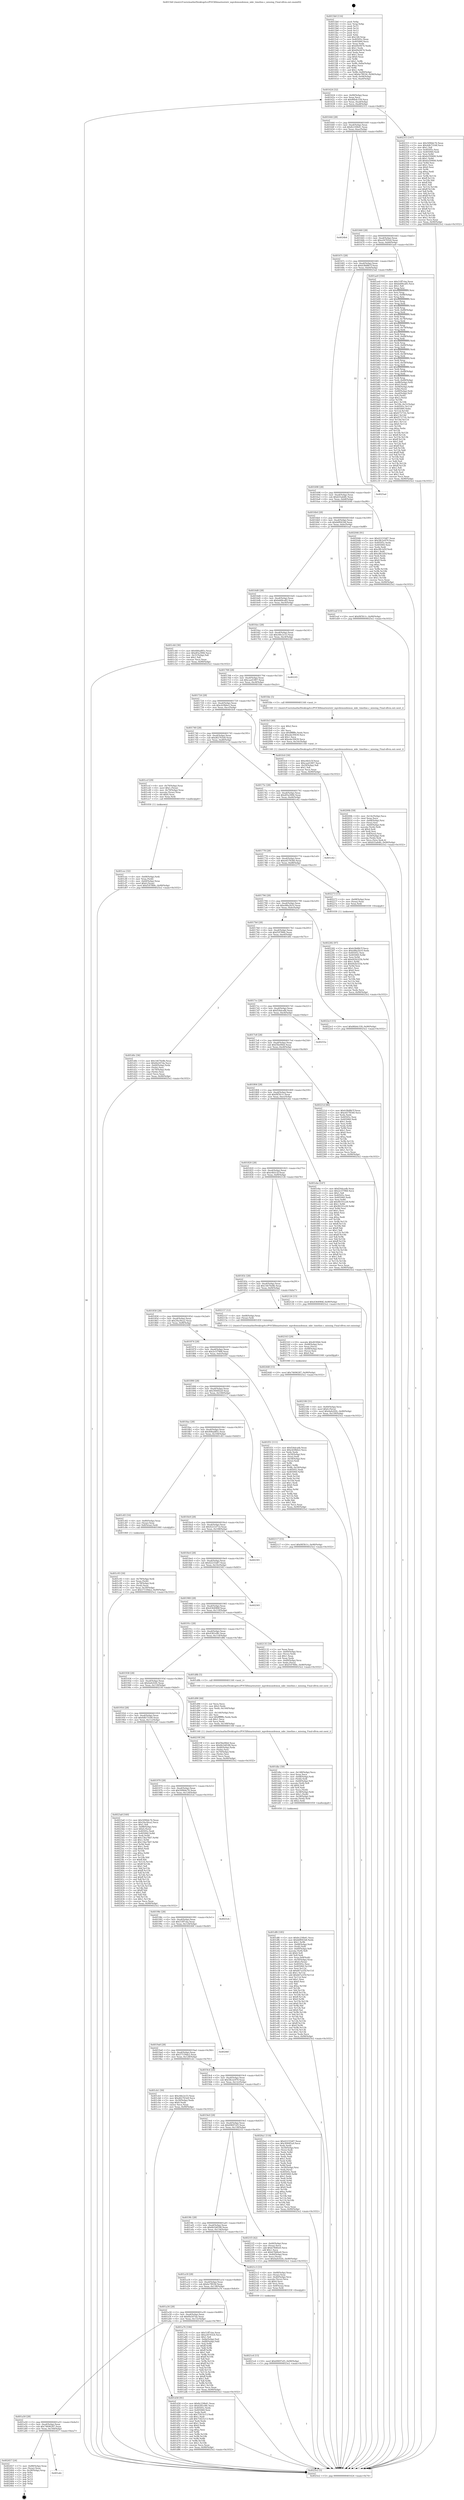digraph "0x4015b0" {
  label = "0x4015b0 (/mnt/c/Users/mathe/Desktop/tcc/POCII/binaries/extr_mpvdemuxdemux_mkv_timeline.c_missing_Final-ollvm.out::main(0))"
  labelloc = "t"
  node[shape=record]

  Entry [label="",width=0.3,height=0.3,shape=circle,fillcolor=black,style=filled]
  "0x401624" [label="{
     0x401624 [32]\l
     | [instrs]\l
     &nbsp;&nbsp;0x401624 \<+6\>: mov -0x90(%rbp),%eax\l
     &nbsp;&nbsp;0x40162a \<+2\>: mov %eax,%ecx\l
     &nbsp;&nbsp;0x40162c \<+6\>: sub $0x86b4c339,%ecx\l
     &nbsp;&nbsp;0x401632 \<+6\>: mov %eax,-0xa4(%rbp)\l
     &nbsp;&nbsp;0x401638 \<+6\>: mov %ecx,-0xa8(%rbp)\l
     &nbsp;&nbsp;0x40163e \<+6\>: je 0000000000402315 \<main+0xd65\>\l
  }"]
  "0x402315" [label="{
     0x402315 [147]\l
     | [instrs]\l
     &nbsp;&nbsp;0x402315 \<+5\>: mov $0x5090dc76,%eax\l
     &nbsp;&nbsp;0x40231a \<+5\>: mov $0x4db73168,%ecx\l
     &nbsp;&nbsp;0x40231f \<+2\>: mov $0x1,%dl\l
     &nbsp;&nbsp;0x402321 \<+7\>: mov 0x40505c,%esi\l
     &nbsp;&nbsp;0x402328 \<+7\>: mov 0x405060,%edi\l
     &nbsp;&nbsp;0x40232f \<+3\>: mov %esi,%r8d\l
     &nbsp;&nbsp;0x402332 \<+7\>: sub $0x6cf39400,%r8d\l
     &nbsp;&nbsp;0x402339 \<+4\>: sub $0x1,%r8d\l
     &nbsp;&nbsp;0x40233d \<+7\>: add $0x6cf39400,%r8d\l
     &nbsp;&nbsp;0x402344 \<+4\>: imul %r8d,%esi\l
     &nbsp;&nbsp;0x402348 \<+3\>: and $0x1,%esi\l
     &nbsp;&nbsp;0x40234b \<+3\>: cmp $0x0,%esi\l
     &nbsp;&nbsp;0x40234e \<+4\>: sete %r9b\l
     &nbsp;&nbsp;0x402352 \<+3\>: cmp $0xa,%edi\l
     &nbsp;&nbsp;0x402355 \<+4\>: setl %r10b\l
     &nbsp;&nbsp;0x402359 \<+3\>: mov %r9b,%r11b\l
     &nbsp;&nbsp;0x40235c \<+4\>: xor $0xff,%r11b\l
     &nbsp;&nbsp;0x402360 \<+3\>: mov %r10b,%bl\l
     &nbsp;&nbsp;0x402363 \<+3\>: xor $0xff,%bl\l
     &nbsp;&nbsp;0x402366 \<+3\>: xor $0x1,%dl\l
     &nbsp;&nbsp;0x402369 \<+3\>: mov %r11b,%r14b\l
     &nbsp;&nbsp;0x40236c \<+4\>: and $0xff,%r14b\l
     &nbsp;&nbsp;0x402370 \<+3\>: and %dl,%r9b\l
     &nbsp;&nbsp;0x402373 \<+3\>: mov %bl,%r15b\l
     &nbsp;&nbsp;0x402376 \<+4\>: and $0xff,%r15b\l
     &nbsp;&nbsp;0x40237a \<+3\>: and %dl,%r10b\l
     &nbsp;&nbsp;0x40237d \<+3\>: or %r9b,%r14b\l
     &nbsp;&nbsp;0x402380 \<+3\>: or %r10b,%r15b\l
     &nbsp;&nbsp;0x402383 \<+3\>: xor %r15b,%r14b\l
     &nbsp;&nbsp;0x402386 \<+3\>: or %bl,%r11b\l
     &nbsp;&nbsp;0x402389 \<+4\>: xor $0xff,%r11b\l
     &nbsp;&nbsp;0x40238d \<+3\>: or $0x1,%dl\l
     &nbsp;&nbsp;0x402390 \<+3\>: and %dl,%r11b\l
     &nbsp;&nbsp;0x402393 \<+3\>: or %r11b,%r14b\l
     &nbsp;&nbsp;0x402396 \<+4\>: test $0x1,%r14b\l
     &nbsp;&nbsp;0x40239a \<+3\>: cmovne %ecx,%eax\l
     &nbsp;&nbsp;0x40239d \<+6\>: mov %eax,-0x90(%rbp)\l
     &nbsp;&nbsp;0x4023a3 \<+5\>: jmp 00000000004025e2 \<main+0x1032\>\l
  }"]
  "0x401644" [label="{
     0x401644 [28]\l
     | [instrs]\l
     &nbsp;&nbsp;0x401644 \<+5\>: jmp 0000000000401649 \<main+0x99\>\l
     &nbsp;&nbsp;0x401649 \<+6\>: mov -0xa4(%rbp),%eax\l
     &nbsp;&nbsp;0x40164f \<+5\>: sub $0x8c230b41,%eax\l
     &nbsp;&nbsp;0x401654 \<+6\>: mov %eax,-0xac(%rbp)\l
     &nbsp;&nbsp;0x40165a \<+6\>: je 00000000004024b4 \<main+0xf04\>\l
  }"]
  Exit [label="",width=0.3,height=0.3,shape=circle,fillcolor=black,style=filled,peripheries=2]
  "0x4024b4" [label="{
     0x4024b4\l
  }", style=dashed]
  "0x401660" [label="{
     0x401660 [28]\l
     | [instrs]\l
     &nbsp;&nbsp;0x401660 \<+5\>: jmp 0000000000401665 \<main+0xb5\>\l
     &nbsp;&nbsp;0x401665 \<+6\>: mov -0xa4(%rbp),%eax\l
     &nbsp;&nbsp;0x40166b \<+5\>: sub $0xa56703c6,%eax\l
     &nbsp;&nbsp;0x401670 \<+6\>: mov %eax,-0xb0(%rbp)\l
     &nbsp;&nbsp;0x401676 \<+6\>: je 0000000000401ae0 \<main+0x530\>\l
  }"]
  "0x401a6c" [label="{
     0x401a6c\l
  }", style=dashed]
  "0x401ae0" [label="{
     0x401ae0 [356]\l
     | [instrs]\l
     &nbsp;&nbsp;0x401ae0 \<+5\>: mov $0x51ff7cba,%eax\l
     &nbsp;&nbsp;0x401ae5 \<+5\>: mov $0xbdd9ca85,%ecx\l
     &nbsp;&nbsp;0x401aea \<+2\>: mov $0x1,%dl\l
     &nbsp;&nbsp;0x401aec \<+3\>: mov %rsp,%rsi\l
     &nbsp;&nbsp;0x401aef \<+4\>: add $0xfffffffffffffff0,%rsi\l
     &nbsp;&nbsp;0x401af3 \<+3\>: mov %rsi,%rsp\l
     &nbsp;&nbsp;0x401af6 \<+7\>: mov %rsi,-0x88(%rbp)\l
     &nbsp;&nbsp;0x401afd \<+3\>: mov %rsp,%rsi\l
     &nbsp;&nbsp;0x401b00 \<+4\>: add $0xfffffffffffffff0,%rsi\l
     &nbsp;&nbsp;0x401b04 \<+3\>: mov %rsi,%rsp\l
     &nbsp;&nbsp;0x401b07 \<+3\>: mov %rsp,%rdi\l
     &nbsp;&nbsp;0x401b0a \<+4\>: add $0xfffffffffffffff0,%rdi\l
     &nbsp;&nbsp;0x401b0e \<+3\>: mov %rdi,%rsp\l
     &nbsp;&nbsp;0x401b11 \<+4\>: mov %rdi,-0x80(%rbp)\l
     &nbsp;&nbsp;0x401b15 \<+3\>: mov %rsp,%rdi\l
     &nbsp;&nbsp;0x401b18 \<+4\>: add $0xfffffffffffffff0,%rdi\l
     &nbsp;&nbsp;0x401b1c \<+3\>: mov %rdi,%rsp\l
     &nbsp;&nbsp;0x401b1f \<+4\>: mov %rdi,-0x78(%rbp)\l
     &nbsp;&nbsp;0x401b23 \<+3\>: mov %rsp,%rdi\l
     &nbsp;&nbsp;0x401b26 \<+4\>: add $0xfffffffffffffff0,%rdi\l
     &nbsp;&nbsp;0x401b2a \<+3\>: mov %rdi,%rsp\l
     &nbsp;&nbsp;0x401b2d \<+4\>: mov %rdi,-0x70(%rbp)\l
     &nbsp;&nbsp;0x401b31 \<+3\>: mov %rsp,%rdi\l
     &nbsp;&nbsp;0x401b34 \<+4\>: add $0xfffffffffffffff0,%rdi\l
     &nbsp;&nbsp;0x401b38 \<+3\>: mov %rdi,%rsp\l
     &nbsp;&nbsp;0x401b3b \<+4\>: mov %rdi,-0x68(%rbp)\l
     &nbsp;&nbsp;0x401b3f \<+3\>: mov %rsp,%rdi\l
     &nbsp;&nbsp;0x401b42 \<+4\>: add $0xfffffffffffffff0,%rdi\l
     &nbsp;&nbsp;0x401b46 \<+3\>: mov %rdi,%rsp\l
     &nbsp;&nbsp;0x401b49 \<+4\>: mov %rdi,-0x60(%rbp)\l
     &nbsp;&nbsp;0x401b4d \<+3\>: mov %rsp,%rdi\l
     &nbsp;&nbsp;0x401b50 \<+4\>: add $0xfffffffffffffff0,%rdi\l
     &nbsp;&nbsp;0x401b54 \<+3\>: mov %rdi,%rsp\l
     &nbsp;&nbsp;0x401b57 \<+4\>: mov %rdi,-0x58(%rbp)\l
     &nbsp;&nbsp;0x401b5b \<+3\>: mov %rsp,%rdi\l
     &nbsp;&nbsp;0x401b5e \<+4\>: add $0xfffffffffffffff0,%rdi\l
     &nbsp;&nbsp;0x401b62 \<+3\>: mov %rdi,%rsp\l
     &nbsp;&nbsp;0x401b65 \<+4\>: mov %rdi,-0x50(%rbp)\l
     &nbsp;&nbsp;0x401b69 \<+3\>: mov %rsp,%rdi\l
     &nbsp;&nbsp;0x401b6c \<+4\>: add $0xfffffffffffffff0,%rdi\l
     &nbsp;&nbsp;0x401b70 \<+3\>: mov %rdi,%rsp\l
     &nbsp;&nbsp;0x401b73 \<+4\>: mov %rdi,-0x48(%rbp)\l
     &nbsp;&nbsp;0x401b77 \<+3\>: mov %rsp,%rdi\l
     &nbsp;&nbsp;0x401b7a \<+4\>: add $0xfffffffffffffff0,%rdi\l
     &nbsp;&nbsp;0x401b7e \<+3\>: mov %rdi,%rsp\l
     &nbsp;&nbsp;0x401b81 \<+4\>: mov %rdi,-0x40(%rbp)\l
     &nbsp;&nbsp;0x401b85 \<+7\>: mov -0x88(%rbp),%rdi\l
     &nbsp;&nbsp;0x401b8c \<+6\>: movl $0x0,(%rdi)\l
     &nbsp;&nbsp;0x401b92 \<+7\>: mov -0x94(%rbp),%r8d\l
     &nbsp;&nbsp;0x401b99 \<+3\>: mov %r8d,(%rsi)\l
     &nbsp;&nbsp;0x401b9c \<+4\>: mov -0x80(%rbp),%rdi\l
     &nbsp;&nbsp;0x401ba0 \<+7\>: mov -0xa0(%rbp),%r9\l
     &nbsp;&nbsp;0x401ba7 \<+3\>: mov %r9,(%rdi)\l
     &nbsp;&nbsp;0x401baa \<+3\>: cmpl $0x2,(%rsi)\l
     &nbsp;&nbsp;0x401bad \<+4\>: setne %r10b\l
     &nbsp;&nbsp;0x401bb1 \<+4\>: and $0x1,%r10b\l
     &nbsp;&nbsp;0x401bb5 \<+4\>: mov %r10b,-0x31(%rbp)\l
     &nbsp;&nbsp;0x401bb9 \<+8\>: mov 0x40505c,%r11d\l
     &nbsp;&nbsp;0x401bc1 \<+7\>: mov 0x405060,%ebx\l
     &nbsp;&nbsp;0x401bc8 \<+3\>: mov %r11d,%r14d\l
     &nbsp;&nbsp;0x401bcb \<+7\>: sub $0xf27271fc,%r14d\l
     &nbsp;&nbsp;0x401bd2 \<+4\>: sub $0x1,%r14d\l
     &nbsp;&nbsp;0x401bd6 \<+7\>: add $0xf27271fc,%r14d\l
     &nbsp;&nbsp;0x401bdd \<+4\>: imul %r14d,%r11d\l
     &nbsp;&nbsp;0x401be1 \<+4\>: and $0x1,%r11d\l
     &nbsp;&nbsp;0x401be5 \<+4\>: cmp $0x0,%r11d\l
     &nbsp;&nbsp;0x401be9 \<+4\>: sete %r10b\l
     &nbsp;&nbsp;0x401bed \<+3\>: cmp $0xa,%ebx\l
     &nbsp;&nbsp;0x401bf0 \<+4\>: setl %r15b\l
     &nbsp;&nbsp;0x401bf4 \<+3\>: mov %r10b,%r12b\l
     &nbsp;&nbsp;0x401bf7 \<+4\>: xor $0xff,%r12b\l
     &nbsp;&nbsp;0x401bfb \<+3\>: mov %r15b,%r13b\l
     &nbsp;&nbsp;0x401bfe \<+4\>: xor $0xff,%r13b\l
     &nbsp;&nbsp;0x401c02 \<+3\>: xor $0x1,%dl\l
     &nbsp;&nbsp;0x401c05 \<+3\>: mov %r12b,%sil\l
     &nbsp;&nbsp;0x401c08 \<+4\>: and $0xff,%sil\l
     &nbsp;&nbsp;0x401c0c \<+3\>: and %dl,%r10b\l
     &nbsp;&nbsp;0x401c0f \<+3\>: mov %r13b,%dil\l
     &nbsp;&nbsp;0x401c12 \<+4\>: and $0xff,%dil\l
     &nbsp;&nbsp;0x401c16 \<+3\>: and %dl,%r15b\l
     &nbsp;&nbsp;0x401c19 \<+3\>: or %r10b,%sil\l
     &nbsp;&nbsp;0x401c1c \<+3\>: or %r15b,%dil\l
     &nbsp;&nbsp;0x401c1f \<+3\>: xor %dil,%sil\l
     &nbsp;&nbsp;0x401c22 \<+3\>: or %r13b,%r12b\l
     &nbsp;&nbsp;0x401c25 \<+4\>: xor $0xff,%r12b\l
     &nbsp;&nbsp;0x401c29 \<+3\>: or $0x1,%dl\l
     &nbsp;&nbsp;0x401c2c \<+3\>: and %dl,%r12b\l
     &nbsp;&nbsp;0x401c2f \<+3\>: or %r12b,%sil\l
     &nbsp;&nbsp;0x401c32 \<+4\>: test $0x1,%sil\l
     &nbsp;&nbsp;0x401c36 \<+3\>: cmovne %ecx,%eax\l
     &nbsp;&nbsp;0x401c39 \<+6\>: mov %eax,-0x90(%rbp)\l
     &nbsp;&nbsp;0x401c3f \<+5\>: jmp 00000000004025e2 \<main+0x1032\>\l
  }"]
  "0x40167c" [label="{
     0x40167c [28]\l
     | [instrs]\l
     &nbsp;&nbsp;0x40167c \<+5\>: jmp 0000000000401681 \<main+0xd1\>\l
     &nbsp;&nbsp;0x401681 \<+6\>: mov -0xa4(%rbp),%eax\l
     &nbsp;&nbsp;0x401687 \<+5\>: sub $0xb38d8b7f,%eax\l
     &nbsp;&nbsp;0x40168c \<+6\>: mov %eax,-0xb4(%rbp)\l
     &nbsp;&nbsp;0x401692 \<+6\>: je 00000000004025ad \<main+0xffd\>\l
  }"]
  "0x402457" [label="{
     0x402457 [24]\l
     | [instrs]\l
     &nbsp;&nbsp;0x402457 \<+7\>: mov -0x88(%rbp),%rax\l
     &nbsp;&nbsp;0x40245e \<+2\>: mov (%rax),%eax\l
     &nbsp;&nbsp;0x402460 \<+4\>: lea -0x28(%rbp),%rsp\l
     &nbsp;&nbsp;0x402464 \<+1\>: pop %rbx\l
     &nbsp;&nbsp;0x402465 \<+2\>: pop %r12\l
     &nbsp;&nbsp;0x402467 \<+2\>: pop %r13\l
     &nbsp;&nbsp;0x402469 \<+2\>: pop %r14\l
     &nbsp;&nbsp;0x40246b \<+2\>: pop %r15\l
     &nbsp;&nbsp;0x40246d \<+1\>: pop %rbp\l
     &nbsp;&nbsp;0x40246e \<+1\>: ret\l
  }"]
  "0x4025ad" [label="{
     0x4025ad\l
  }", style=dashed]
  "0x401698" [label="{
     0x401698 [28]\l
     | [instrs]\l
     &nbsp;&nbsp;0x401698 \<+5\>: jmp 000000000040169d \<main+0xed\>\l
     &nbsp;&nbsp;0x40169d \<+6\>: mov -0xa4(%rbp),%eax\l
     &nbsp;&nbsp;0x4016a3 \<+5\>: sub $0xb55a6dfc,%eax\l
     &nbsp;&nbsp;0x4016a8 \<+6\>: mov %eax,-0xb8(%rbp)\l
     &nbsp;&nbsp;0x4016ae \<+6\>: je 0000000000402046 \<main+0xa96\>\l
  }"]
  "0x402282" [label="{
     0x402282 [97]\l
     | [instrs]\l
     &nbsp;&nbsp;0x402282 \<+5\>: mov $0xb38d8b7f,%ecx\l
     &nbsp;&nbsp;0x402287 \<+5\>: mov $0xe88a2b10,%edx\l
     &nbsp;&nbsp;0x40228c \<+7\>: mov 0x40505c,%esi\l
     &nbsp;&nbsp;0x402293 \<+8\>: mov 0x405060,%r8d\l
     &nbsp;&nbsp;0x40229b \<+3\>: mov %esi,%r9d\l
     &nbsp;&nbsp;0x40229e \<+7\>: add $0x642b325b,%r9d\l
     &nbsp;&nbsp;0x4022a5 \<+4\>: sub $0x1,%r9d\l
     &nbsp;&nbsp;0x4022a9 \<+7\>: sub $0x642b325b,%r9d\l
     &nbsp;&nbsp;0x4022b0 \<+4\>: imul %r9d,%esi\l
     &nbsp;&nbsp;0x4022b4 \<+3\>: and $0x1,%esi\l
     &nbsp;&nbsp;0x4022b7 \<+3\>: cmp $0x0,%esi\l
     &nbsp;&nbsp;0x4022ba \<+4\>: sete %r10b\l
     &nbsp;&nbsp;0x4022be \<+4\>: cmp $0xa,%r8d\l
     &nbsp;&nbsp;0x4022c2 \<+4\>: setl %r11b\l
     &nbsp;&nbsp;0x4022c6 \<+3\>: mov %r10b,%bl\l
     &nbsp;&nbsp;0x4022c9 \<+3\>: and %r11b,%bl\l
     &nbsp;&nbsp;0x4022cc \<+3\>: xor %r11b,%r10b\l
     &nbsp;&nbsp;0x4022cf \<+3\>: or %r10b,%bl\l
     &nbsp;&nbsp;0x4022d2 \<+3\>: test $0x1,%bl\l
     &nbsp;&nbsp;0x4022d5 \<+3\>: cmovne %edx,%ecx\l
     &nbsp;&nbsp;0x4022d8 \<+6\>: mov %ecx,-0x90(%rbp)\l
     &nbsp;&nbsp;0x4022de \<+5\>: jmp 00000000004025e2 \<main+0x1032\>\l
  }"]
  "0x402046" [label="{
     0x402046 [91]\l
     | [instrs]\l
     &nbsp;&nbsp;0x402046 \<+5\>: mov $0x42231b87,%eax\l
     &nbsp;&nbsp;0x40204b \<+5\>: mov $0x58c2e979,%ecx\l
     &nbsp;&nbsp;0x402050 \<+7\>: mov 0x40505c,%edx\l
     &nbsp;&nbsp;0x402057 \<+7\>: mov 0x405060,%esi\l
     &nbsp;&nbsp;0x40205e \<+2\>: mov %edx,%edi\l
     &nbsp;&nbsp;0x402060 \<+6\>: sub $0xc8fc2d5f,%edi\l
     &nbsp;&nbsp;0x402066 \<+3\>: sub $0x1,%edi\l
     &nbsp;&nbsp;0x402069 \<+6\>: add $0xc8fc2d5f,%edi\l
     &nbsp;&nbsp;0x40206f \<+3\>: imul %edi,%edx\l
     &nbsp;&nbsp;0x402072 \<+3\>: and $0x1,%edx\l
     &nbsp;&nbsp;0x402075 \<+3\>: cmp $0x0,%edx\l
     &nbsp;&nbsp;0x402078 \<+4\>: sete %r8b\l
     &nbsp;&nbsp;0x40207c \<+3\>: cmp $0xa,%esi\l
     &nbsp;&nbsp;0x40207f \<+4\>: setl %r9b\l
     &nbsp;&nbsp;0x402083 \<+3\>: mov %r8b,%r10b\l
     &nbsp;&nbsp;0x402086 \<+3\>: and %r9b,%r10b\l
     &nbsp;&nbsp;0x402089 \<+3\>: xor %r9b,%r8b\l
     &nbsp;&nbsp;0x40208c \<+3\>: or %r8b,%r10b\l
     &nbsp;&nbsp;0x40208f \<+4\>: test $0x1,%r10b\l
     &nbsp;&nbsp;0x402093 \<+3\>: cmovne %ecx,%eax\l
     &nbsp;&nbsp;0x402096 \<+6\>: mov %eax,-0x90(%rbp)\l
     &nbsp;&nbsp;0x40209c \<+5\>: jmp 00000000004025e2 \<main+0x1032\>\l
  }"]
  "0x4016b4" [label="{
     0x4016b4 [28]\l
     | [instrs]\l
     &nbsp;&nbsp;0x4016b4 \<+5\>: jmp 00000000004016b9 \<main+0x109\>\l
     &nbsp;&nbsp;0x4016b9 \<+6\>: mov -0xa4(%rbp),%eax\l
     &nbsp;&nbsp;0x4016bf \<+5\>: sub $0xb6f041b8,%eax\l
     &nbsp;&nbsp;0x4016c4 \<+6\>: mov %eax,-0xbc(%rbp)\l
     &nbsp;&nbsp;0x4016ca \<+6\>: je 0000000000401eaf \<main+0x8ff\>\l
  }"]
  "0x4021e4" [label="{
     0x4021e4 [15]\l
     | [instrs]\l
     &nbsp;&nbsp;0x4021e4 \<+10\>: movl $0x69697ef3,-0x90(%rbp)\l
     &nbsp;&nbsp;0x4021ee \<+5\>: jmp 00000000004025e2 \<main+0x1032\>\l
  }"]
  "0x401eaf" [label="{
     0x401eaf [15]\l
     | [instrs]\l
     &nbsp;&nbsp;0x401eaf \<+10\>: movl $0xf4f3fc1c,-0x90(%rbp)\l
     &nbsp;&nbsp;0x401eb9 \<+5\>: jmp 00000000004025e2 \<main+0x1032\>\l
  }"]
  "0x4016d0" [label="{
     0x4016d0 [28]\l
     | [instrs]\l
     &nbsp;&nbsp;0x4016d0 \<+5\>: jmp 00000000004016d5 \<main+0x125\>\l
     &nbsp;&nbsp;0x4016d5 \<+6\>: mov -0xa4(%rbp),%eax\l
     &nbsp;&nbsp;0x4016db \<+5\>: sub $0xbdd9ca85,%eax\l
     &nbsp;&nbsp;0x4016e0 \<+6\>: mov %eax,-0xc0(%rbp)\l
     &nbsp;&nbsp;0x4016e6 \<+6\>: je 0000000000401c44 \<main+0x694\>\l
  }"]
  "0x402180" [label="{
     0x402180 [31]\l
     | [instrs]\l
     &nbsp;&nbsp;0x402180 \<+4\>: mov -0x40(%rbp),%rcx\l
     &nbsp;&nbsp;0x402184 \<+6\>: movl $0x0,(%rcx)\l
     &nbsp;&nbsp;0x40218a \<+10\>: movl $0x4a0c02fc,-0x90(%rbp)\l
     &nbsp;&nbsp;0x402194 \<+6\>: mov %eax,-0x150(%rbp)\l
     &nbsp;&nbsp;0x40219a \<+5\>: jmp 00000000004025e2 \<main+0x1032\>\l
  }"]
  "0x401c44" [label="{
     0x401c44 [30]\l
     | [instrs]\l
     &nbsp;&nbsp;0x401c44 \<+5\>: mov $0x406ad85c,%eax\l
     &nbsp;&nbsp;0x401c49 \<+5\>: mov $0xdf3a3906,%ecx\l
     &nbsp;&nbsp;0x401c4e \<+3\>: mov -0x31(%rbp),%dl\l
     &nbsp;&nbsp;0x401c51 \<+3\>: test $0x1,%dl\l
     &nbsp;&nbsp;0x401c54 \<+3\>: cmovne %ecx,%eax\l
     &nbsp;&nbsp;0x401c57 \<+6\>: mov %eax,-0x90(%rbp)\l
     &nbsp;&nbsp;0x401c5d \<+5\>: jmp 00000000004025e2 \<main+0x1032\>\l
  }"]
  "0x4016ec" [label="{
     0x4016ec [28]\l
     | [instrs]\l
     &nbsp;&nbsp;0x4016ec \<+5\>: jmp 00000000004016f1 \<main+0x141\>\l
     &nbsp;&nbsp;0x4016f1 \<+6\>: mov -0xa4(%rbp),%eax\l
     &nbsp;&nbsp;0x4016f7 \<+5\>: sub $0xc66c2c53,%eax\l
     &nbsp;&nbsp;0x4016fc \<+6\>: mov %eax,-0xc4(%rbp)\l
     &nbsp;&nbsp;0x401702 \<+6\>: je 00000000004022f2 \<main+0xd42\>\l
  }"]
  "0x402163" [label="{
     0x402163 [29]\l
     | [instrs]\l
     &nbsp;&nbsp;0x402163 \<+10\>: movabs $0x4030b6,%rdi\l
     &nbsp;&nbsp;0x40216d \<+4\>: mov -0x48(%rbp),%rcx\l
     &nbsp;&nbsp;0x402171 \<+2\>: mov %eax,(%rcx)\l
     &nbsp;&nbsp;0x402173 \<+4\>: mov -0x48(%rbp),%rcx\l
     &nbsp;&nbsp;0x402177 \<+2\>: mov (%rcx),%esi\l
     &nbsp;&nbsp;0x402179 \<+2\>: mov $0x0,%al\l
     &nbsp;&nbsp;0x40217b \<+5\>: call 0000000000401040 \<printf@plt\>\l
     | [calls]\l
     &nbsp;&nbsp;0x401040 \{1\} (unknown)\l
  }"]
  "0x4022f2" [label="{
     0x4022f2\l
  }", style=dashed]
  "0x401708" [label="{
     0x401708 [28]\l
     | [instrs]\l
     &nbsp;&nbsp;0x401708 \<+5\>: jmp 000000000040170d \<main+0x15d\>\l
     &nbsp;&nbsp;0x40170d \<+6\>: mov -0xa4(%rbp),%eax\l
     &nbsp;&nbsp;0x401713 \<+5\>: sub $0xcaa41807,%eax\l
     &nbsp;&nbsp;0x401718 \<+6\>: mov %eax,-0xc8(%rbp)\l
     &nbsp;&nbsp;0x40171e \<+6\>: je 0000000000401fde \<main+0xa2e\>\l
  }"]
  "0x40200b" [label="{
     0x40200b [59]\l
     | [instrs]\l
     &nbsp;&nbsp;0x40200b \<+6\>: mov -0x14c(%rbp),%ecx\l
     &nbsp;&nbsp;0x402011 \<+3\>: imul %eax,%ecx\l
     &nbsp;&nbsp;0x402014 \<+4\>: mov -0x68(%rbp),%rsi\l
     &nbsp;&nbsp;0x402018 \<+3\>: mov (%rsi),%rsi\l
     &nbsp;&nbsp;0x40201b \<+4\>: mov -0x60(%rbp),%rdi\l
     &nbsp;&nbsp;0x40201f \<+3\>: movslq (%rdi),%rdi\l
     &nbsp;&nbsp;0x402022 \<+4\>: shl $0x4,%rdi\l
     &nbsp;&nbsp;0x402026 \<+3\>: add %rdi,%rsi\l
     &nbsp;&nbsp;0x402029 \<+4\>: mov 0x8(%rsi),%rsi\l
     &nbsp;&nbsp;0x40202d \<+4\>: mov -0x50(%rbp),%rdi\l
     &nbsp;&nbsp;0x402031 \<+3\>: movslq (%rdi),%rdi\l
     &nbsp;&nbsp;0x402034 \<+3\>: mov %ecx,(%rsi,%rdi,4)\l
     &nbsp;&nbsp;0x402037 \<+10\>: movl $0xb55a6dfc,-0x90(%rbp)\l
     &nbsp;&nbsp;0x402041 \<+5\>: jmp 00000000004025e2 \<main+0x1032\>\l
  }"]
  "0x401fde" [label="{
     0x401fde [5]\l
     | [instrs]\l
     &nbsp;&nbsp;0x401fde \<+5\>: call 0000000000401160 \<next_i\>\l
     | [calls]\l
     &nbsp;&nbsp;0x401160 \{1\} (/mnt/c/Users/mathe/Desktop/tcc/POCII/binaries/extr_mpvdemuxdemux_mkv_timeline.c_missing_Final-ollvm.out::next_i)\l
  }"]
  "0x401724" [label="{
     0x401724 [28]\l
     | [instrs]\l
     &nbsp;&nbsp;0x401724 \<+5\>: jmp 0000000000401729 \<main+0x179\>\l
     &nbsp;&nbsp;0x401729 \<+6\>: mov -0xa4(%rbp),%eax\l
     &nbsp;&nbsp;0x40172f \<+5\>: sub $0xcb5fb6e2,%eax\l
     &nbsp;&nbsp;0x401734 \<+6\>: mov %eax,-0xcc(%rbp)\l
     &nbsp;&nbsp;0x40173a \<+6\>: je 0000000000401fc0 \<main+0xa10\>\l
  }"]
  "0x401fe3" [label="{
     0x401fe3 [40]\l
     | [instrs]\l
     &nbsp;&nbsp;0x401fe3 \<+5\>: mov $0x2,%ecx\l
     &nbsp;&nbsp;0x401fe8 \<+1\>: cltd\l
     &nbsp;&nbsp;0x401fe9 \<+2\>: idiv %ecx\l
     &nbsp;&nbsp;0x401feb \<+6\>: imul $0xfffffffe,%edx,%ecx\l
     &nbsp;&nbsp;0x401ff1 \<+6\>: sub $0xede39439,%ecx\l
     &nbsp;&nbsp;0x401ff7 \<+3\>: add $0x1,%ecx\l
     &nbsp;&nbsp;0x401ffa \<+6\>: add $0xede39439,%ecx\l
     &nbsp;&nbsp;0x402000 \<+6\>: mov %ecx,-0x14c(%rbp)\l
     &nbsp;&nbsp;0x402006 \<+5\>: call 0000000000401160 \<next_i\>\l
     | [calls]\l
     &nbsp;&nbsp;0x401160 \{1\} (/mnt/c/Users/mathe/Desktop/tcc/POCII/binaries/extr_mpvdemuxdemux_mkv_timeline.c_missing_Final-ollvm.out::next_i)\l
  }"]
  "0x401fc0" [label="{
     0x401fc0 [30]\l
     | [instrs]\l
     &nbsp;&nbsp;0x401fc0 \<+5\>: mov $0xe4b5c5f,%eax\l
     &nbsp;&nbsp;0x401fc5 \<+5\>: mov $0xcaa41807,%ecx\l
     &nbsp;&nbsp;0x401fca \<+3\>: mov -0x29(%rbp),%dl\l
     &nbsp;&nbsp;0x401fcd \<+3\>: test $0x1,%dl\l
     &nbsp;&nbsp;0x401fd0 \<+3\>: cmovne %ecx,%eax\l
     &nbsp;&nbsp;0x401fd3 \<+6\>: mov %eax,-0x90(%rbp)\l
     &nbsp;&nbsp;0x401fd9 \<+5\>: jmp 00000000004025e2 \<main+0x1032\>\l
  }"]
  "0x401740" [label="{
     0x401740 [28]\l
     | [instrs]\l
     &nbsp;&nbsp;0x401740 \<+5\>: jmp 0000000000401745 \<main+0x195\>\l
     &nbsp;&nbsp;0x401745 \<+6\>: mov -0xa4(%rbp),%eax\l
     &nbsp;&nbsp;0x40174b \<+5\>: sub $0xd62763e8,%eax\l
     &nbsp;&nbsp;0x401750 \<+6\>: mov %eax,-0xd0(%rbp)\l
     &nbsp;&nbsp;0x401756 \<+6\>: je 0000000000401ccf \<main+0x71f\>\l
  }"]
  "0x401df6" [label="{
     0x401df6 [185]\l
     | [instrs]\l
     &nbsp;&nbsp;0x401df6 \<+5\>: mov $0x8c230b41,%ecx\l
     &nbsp;&nbsp;0x401dfb \<+5\>: mov $0xb6f041b8,%edx\l
     &nbsp;&nbsp;0x401e00 \<+3\>: mov $0x1,%r9b\l
     &nbsp;&nbsp;0x401e03 \<+4\>: mov -0x68(%rbp),%rdi\l
     &nbsp;&nbsp;0x401e07 \<+3\>: mov (%rdi),%rdi\l
     &nbsp;&nbsp;0x401e0a \<+4\>: mov -0x60(%rbp),%r8\l
     &nbsp;&nbsp;0x401e0e \<+3\>: movslq (%r8),%r8\l
     &nbsp;&nbsp;0x401e11 \<+4\>: shl $0x4,%r8\l
     &nbsp;&nbsp;0x401e15 \<+3\>: add %r8,%rdi\l
     &nbsp;&nbsp;0x401e18 \<+4\>: mov %rax,0x8(%rdi)\l
     &nbsp;&nbsp;0x401e1c \<+4\>: mov -0x50(%rbp),%rax\l
     &nbsp;&nbsp;0x401e20 \<+6\>: movl $0x0,(%rax)\l
     &nbsp;&nbsp;0x401e26 \<+7\>: mov 0x40505c,%esi\l
     &nbsp;&nbsp;0x401e2d \<+8\>: mov 0x405060,%r10d\l
     &nbsp;&nbsp;0x401e35 \<+3\>: mov %esi,%r11d\l
     &nbsp;&nbsp;0x401e38 \<+7\>: sub $0xb67a1f5f,%r11d\l
     &nbsp;&nbsp;0x401e3f \<+4\>: sub $0x1,%r11d\l
     &nbsp;&nbsp;0x401e43 \<+7\>: add $0xb67a1f5f,%r11d\l
     &nbsp;&nbsp;0x401e4a \<+4\>: imul %r11d,%esi\l
     &nbsp;&nbsp;0x401e4e \<+3\>: and $0x1,%esi\l
     &nbsp;&nbsp;0x401e51 \<+3\>: cmp $0x0,%esi\l
     &nbsp;&nbsp;0x401e54 \<+3\>: sete %bl\l
     &nbsp;&nbsp;0x401e57 \<+4\>: cmp $0xa,%r10d\l
     &nbsp;&nbsp;0x401e5b \<+4\>: setl %r14b\l
     &nbsp;&nbsp;0x401e5f \<+3\>: mov %bl,%r15b\l
     &nbsp;&nbsp;0x401e62 \<+4\>: xor $0xff,%r15b\l
     &nbsp;&nbsp;0x401e66 \<+3\>: mov %r14b,%r12b\l
     &nbsp;&nbsp;0x401e69 \<+4\>: xor $0xff,%r12b\l
     &nbsp;&nbsp;0x401e6d \<+4\>: xor $0x0,%r9b\l
     &nbsp;&nbsp;0x401e71 \<+3\>: mov %r15b,%r13b\l
     &nbsp;&nbsp;0x401e74 \<+4\>: and $0x0,%r13b\l
     &nbsp;&nbsp;0x401e78 \<+3\>: and %r9b,%bl\l
     &nbsp;&nbsp;0x401e7b \<+3\>: mov %r12b,%al\l
     &nbsp;&nbsp;0x401e7e \<+2\>: and $0x0,%al\l
     &nbsp;&nbsp;0x401e80 \<+3\>: and %r9b,%r14b\l
     &nbsp;&nbsp;0x401e83 \<+3\>: or %bl,%r13b\l
     &nbsp;&nbsp;0x401e86 \<+3\>: or %r14b,%al\l
     &nbsp;&nbsp;0x401e89 \<+3\>: xor %al,%r13b\l
     &nbsp;&nbsp;0x401e8c \<+3\>: or %r12b,%r15b\l
     &nbsp;&nbsp;0x401e8f \<+4\>: xor $0xff,%r15b\l
     &nbsp;&nbsp;0x401e93 \<+4\>: or $0x0,%r9b\l
     &nbsp;&nbsp;0x401e97 \<+3\>: and %r9b,%r15b\l
     &nbsp;&nbsp;0x401e9a \<+3\>: or %r15b,%r13b\l
     &nbsp;&nbsp;0x401e9d \<+4\>: test $0x1,%r13b\l
     &nbsp;&nbsp;0x401ea1 \<+3\>: cmovne %edx,%ecx\l
     &nbsp;&nbsp;0x401ea4 \<+6\>: mov %ecx,-0x90(%rbp)\l
     &nbsp;&nbsp;0x401eaa \<+5\>: jmp 00000000004025e2 \<main+0x1032\>\l
  }"]
  "0x401ccf" [label="{
     0x401ccf [29]\l
     | [instrs]\l
     &nbsp;&nbsp;0x401ccf \<+4\>: mov -0x70(%rbp),%rax\l
     &nbsp;&nbsp;0x401cd3 \<+6\>: movl $0x1,(%rax)\l
     &nbsp;&nbsp;0x401cd9 \<+4\>: mov -0x70(%rbp),%rax\l
     &nbsp;&nbsp;0x401cdd \<+3\>: movslq (%rax),%rax\l
     &nbsp;&nbsp;0x401ce0 \<+4\>: shl $0x4,%rax\l
     &nbsp;&nbsp;0x401ce4 \<+3\>: mov %rax,%rdi\l
     &nbsp;&nbsp;0x401ce7 \<+5\>: call 0000000000401050 \<malloc@plt\>\l
     | [calls]\l
     &nbsp;&nbsp;0x401050 \{1\} (unknown)\l
  }"]
  "0x40175c" [label="{
     0x40175c [28]\l
     | [instrs]\l
     &nbsp;&nbsp;0x40175c \<+5\>: jmp 0000000000401761 \<main+0x1b1\>\l
     &nbsp;&nbsp;0x401761 \<+6\>: mov -0xa4(%rbp),%eax\l
     &nbsp;&nbsp;0x401767 \<+5\>: sub $0xdf3a3906,%eax\l
     &nbsp;&nbsp;0x40176c \<+6\>: mov %eax,-0xd4(%rbp)\l
     &nbsp;&nbsp;0x401772 \<+6\>: je 0000000000401c62 \<main+0x6b2\>\l
  }"]
  "0x401dbc" [label="{
     0x401dbc [58]\l
     | [instrs]\l
     &nbsp;&nbsp;0x401dbc \<+6\>: mov -0x148(%rbp),%ecx\l
     &nbsp;&nbsp;0x401dc2 \<+3\>: imul %eax,%ecx\l
     &nbsp;&nbsp;0x401dc5 \<+4\>: mov -0x68(%rbp),%rdi\l
     &nbsp;&nbsp;0x401dc9 \<+3\>: mov (%rdi),%rdi\l
     &nbsp;&nbsp;0x401dcc \<+4\>: mov -0x60(%rbp),%r8\l
     &nbsp;&nbsp;0x401dd0 \<+3\>: movslq (%r8),%r8\l
     &nbsp;&nbsp;0x401dd3 \<+4\>: shl $0x4,%r8\l
     &nbsp;&nbsp;0x401dd7 \<+3\>: add %r8,%rdi\l
     &nbsp;&nbsp;0x401dda \<+2\>: mov %ecx,(%rdi)\l
     &nbsp;&nbsp;0x401ddc \<+4\>: mov -0x58(%rbp),%rdi\l
     &nbsp;&nbsp;0x401de0 \<+6\>: movl $0x1,(%rdi)\l
     &nbsp;&nbsp;0x401de6 \<+4\>: mov -0x58(%rbp),%rdi\l
     &nbsp;&nbsp;0x401dea \<+3\>: movslq (%rdi),%rdi\l
     &nbsp;&nbsp;0x401ded \<+4\>: shl $0x2,%rdi\l
     &nbsp;&nbsp;0x401df1 \<+5\>: call 0000000000401050 \<malloc@plt\>\l
     | [calls]\l
     &nbsp;&nbsp;0x401050 \{1\} (unknown)\l
  }"]
  "0x401c62" [label="{
     0x401c62\l
  }", style=dashed]
  "0x401778" [label="{
     0x401778 [28]\l
     | [instrs]\l
     &nbsp;&nbsp;0x401778 \<+5\>: jmp 000000000040177d \<main+0x1cd\>\l
     &nbsp;&nbsp;0x40177d \<+6\>: mov -0xa4(%rbp),%eax\l
     &nbsp;&nbsp;0x401783 \<+5\>: sub $0xe6578340,%eax\l
     &nbsp;&nbsp;0x401788 \<+6\>: mov %eax,-0xd8(%rbp)\l
     &nbsp;&nbsp;0x40178e \<+6\>: je 0000000000402273 \<main+0xcc3\>\l
  }"]
  "0x401d90" [label="{
     0x401d90 [44]\l
     | [instrs]\l
     &nbsp;&nbsp;0x401d90 \<+2\>: xor %ecx,%ecx\l
     &nbsp;&nbsp;0x401d92 \<+5\>: mov $0x2,%edx\l
     &nbsp;&nbsp;0x401d97 \<+6\>: mov %edx,-0x144(%rbp)\l
     &nbsp;&nbsp;0x401d9d \<+1\>: cltd\l
     &nbsp;&nbsp;0x401d9e \<+6\>: mov -0x144(%rbp),%esi\l
     &nbsp;&nbsp;0x401da4 \<+2\>: idiv %esi\l
     &nbsp;&nbsp;0x401da6 \<+6\>: imul $0xfffffffe,%edx,%edx\l
     &nbsp;&nbsp;0x401dac \<+3\>: sub $0x1,%ecx\l
     &nbsp;&nbsp;0x401daf \<+2\>: sub %ecx,%edx\l
     &nbsp;&nbsp;0x401db1 \<+6\>: mov %edx,-0x148(%rbp)\l
     &nbsp;&nbsp;0x401db7 \<+5\>: call 0000000000401160 \<next_i\>\l
     | [calls]\l
     &nbsp;&nbsp;0x401160 \{1\} (/mnt/c/Users/mathe/Desktop/tcc/POCII/binaries/extr_mpvdemuxdemux_mkv_timeline.c_missing_Final-ollvm.out::next_i)\l
  }"]
  "0x402273" [label="{
     0x402273 [15]\l
     | [instrs]\l
     &nbsp;&nbsp;0x402273 \<+4\>: mov -0x68(%rbp),%rax\l
     &nbsp;&nbsp;0x402277 \<+3\>: mov (%rax),%rax\l
     &nbsp;&nbsp;0x40227a \<+3\>: mov %rax,%rdi\l
     &nbsp;&nbsp;0x40227d \<+5\>: call 0000000000401030 \<free@plt\>\l
     | [calls]\l
     &nbsp;&nbsp;0x401030 \{1\} (unknown)\l
  }"]
  "0x401794" [label="{
     0x401794 [28]\l
     | [instrs]\l
     &nbsp;&nbsp;0x401794 \<+5\>: jmp 0000000000401799 \<main+0x1e9\>\l
     &nbsp;&nbsp;0x401799 \<+6\>: mov -0xa4(%rbp),%eax\l
     &nbsp;&nbsp;0x40179f \<+5\>: sub $0xe88a2b10,%eax\l
     &nbsp;&nbsp;0x4017a4 \<+6\>: mov %eax,-0xdc(%rbp)\l
     &nbsp;&nbsp;0x4017aa \<+6\>: je 00000000004022e3 \<main+0xd33\>\l
  }"]
  "0x401a50" [label="{
     0x401a50 [28]\l
     | [instrs]\l
     &nbsp;&nbsp;0x401a50 \<+5\>: jmp 0000000000401a55 \<main+0x4a5\>\l
     &nbsp;&nbsp;0x401a55 \<+6\>: mov -0xa4(%rbp),%eax\l
     &nbsp;&nbsp;0x401a5b \<+5\>: sub $0x74696287,%eax\l
     &nbsp;&nbsp;0x401a60 \<+6\>: mov %eax,-0x140(%rbp)\l
     &nbsp;&nbsp;0x401a66 \<+6\>: je 0000000000402457 \<main+0xea7\>\l
  }"]
  "0x4022e3" [label="{
     0x4022e3 [15]\l
     | [instrs]\l
     &nbsp;&nbsp;0x4022e3 \<+10\>: movl $0x86b4c339,-0x90(%rbp)\l
     &nbsp;&nbsp;0x4022ed \<+5\>: jmp 00000000004025e2 \<main+0x1032\>\l
  }"]
  "0x4017b0" [label="{
     0x4017b0 [28]\l
     | [instrs]\l
     &nbsp;&nbsp;0x4017b0 \<+5\>: jmp 00000000004017b5 \<main+0x205\>\l
     &nbsp;&nbsp;0x4017b5 \<+6\>: mov -0xa4(%rbp),%eax\l
     &nbsp;&nbsp;0x4017bb \<+5\>: sub $0xf187f68c,%eax\l
     &nbsp;&nbsp;0x4017c0 \<+6\>: mov %eax,-0xe0(%rbp)\l
     &nbsp;&nbsp;0x4017c6 \<+6\>: je 0000000000401d0c \<main+0x75c\>\l
  }"]
  "0x401d30" [label="{
     0x401d30 [91]\l
     | [instrs]\l
     &nbsp;&nbsp;0x401d30 \<+5\>: mov $0x8c230b41,%eax\l
     &nbsp;&nbsp;0x401d35 \<+5\>: mov $0x4381e9fc,%ecx\l
     &nbsp;&nbsp;0x401d3a \<+7\>: mov 0x40505c,%edx\l
     &nbsp;&nbsp;0x401d41 \<+7\>: mov 0x405060,%esi\l
     &nbsp;&nbsp;0x401d48 \<+2\>: mov %edx,%edi\l
     &nbsp;&nbsp;0x401d4a \<+6\>: sub $0x75423c13,%edi\l
     &nbsp;&nbsp;0x401d50 \<+3\>: sub $0x1,%edi\l
     &nbsp;&nbsp;0x401d53 \<+6\>: add $0x75423c13,%edi\l
     &nbsp;&nbsp;0x401d59 \<+3\>: imul %edi,%edx\l
     &nbsp;&nbsp;0x401d5c \<+3\>: and $0x1,%edx\l
     &nbsp;&nbsp;0x401d5f \<+3\>: cmp $0x0,%edx\l
     &nbsp;&nbsp;0x401d62 \<+4\>: sete %r8b\l
     &nbsp;&nbsp;0x401d66 \<+3\>: cmp $0xa,%esi\l
     &nbsp;&nbsp;0x401d69 \<+4\>: setl %r9b\l
     &nbsp;&nbsp;0x401d6d \<+3\>: mov %r8b,%r10b\l
     &nbsp;&nbsp;0x401d70 \<+3\>: and %r9b,%r10b\l
     &nbsp;&nbsp;0x401d73 \<+3\>: xor %r9b,%r8b\l
     &nbsp;&nbsp;0x401d76 \<+3\>: or %r8b,%r10b\l
     &nbsp;&nbsp;0x401d79 \<+4\>: test $0x1,%r10b\l
     &nbsp;&nbsp;0x401d7d \<+3\>: cmovne %ecx,%eax\l
     &nbsp;&nbsp;0x401d80 \<+6\>: mov %eax,-0x90(%rbp)\l
     &nbsp;&nbsp;0x401d86 \<+5\>: jmp 00000000004025e2 \<main+0x1032\>\l
  }"]
  "0x401d0c" [label="{
     0x401d0c [36]\l
     | [instrs]\l
     &nbsp;&nbsp;0x401d0c \<+5\>: mov $0x14670e8b,%eax\l
     &nbsp;&nbsp;0x401d11 \<+5\>: mov $0x6fa507da,%ecx\l
     &nbsp;&nbsp;0x401d16 \<+4\>: mov -0x60(%rbp),%rdx\l
     &nbsp;&nbsp;0x401d1a \<+2\>: mov (%rdx),%esi\l
     &nbsp;&nbsp;0x401d1c \<+4\>: mov -0x70(%rbp),%rdx\l
     &nbsp;&nbsp;0x401d20 \<+2\>: cmp (%rdx),%esi\l
     &nbsp;&nbsp;0x401d22 \<+3\>: cmovl %ecx,%eax\l
     &nbsp;&nbsp;0x401d25 \<+6\>: mov %eax,-0x90(%rbp)\l
     &nbsp;&nbsp;0x401d2b \<+5\>: jmp 00000000004025e2 \<main+0x1032\>\l
  }"]
  "0x4017cc" [label="{
     0x4017cc [28]\l
     | [instrs]\l
     &nbsp;&nbsp;0x4017cc \<+5\>: jmp 00000000004017d1 \<main+0x221\>\l
     &nbsp;&nbsp;0x4017d1 \<+6\>: mov -0xa4(%rbp),%eax\l
     &nbsp;&nbsp;0x4017d7 \<+5\>: sub $0xf24dcadb,%eax\l
     &nbsp;&nbsp;0x4017dc \<+6\>: mov %eax,-0xe4(%rbp)\l
     &nbsp;&nbsp;0x4017e2 \<+6\>: je 000000000040255e \<main+0xfae\>\l
  }"]
  "0x401cec" [label="{
     0x401cec [32]\l
     | [instrs]\l
     &nbsp;&nbsp;0x401cec \<+4\>: mov -0x68(%rbp),%rdi\l
     &nbsp;&nbsp;0x401cf0 \<+3\>: mov %rax,(%rdi)\l
     &nbsp;&nbsp;0x401cf3 \<+4\>: mov -0x60(%rbp),%rax\l
     &nbsp;&nbsp;0x401cf7 \<+6\>: movl $0x0,(%rax)\l
     &nbsp;&nbsp;0x401cfd \<+10\>: movl $0xf187f68c,-0x90(%rbp)\l
     &nbsp;&nbsp;0x401d07 \<+5\>: jmp 00000000004025e2 \<main+0x1032\>\l
  }"]
  "0x40255e" [label="{
     0x40255e\l
  }", style=dashed]
  "0x4017e8" [label="{
     0x4017e8 [28]\l
     | [instrs]\l
     &nbsp;&nbsp;0x4017e8 \<+5\>: jmp 00000000004017ed \<main+0x23d\>\l
     &nbsp;&nbsp;0x4017ed \<+6\>: mov -0xa4(%rbp),%eax\l
     &nbsp;&nbsp;0x4017f3 \<+5\>: sub $0xf3bef4b4,%eax\l
     &nbsp;&nbsp;0x4017f8 \<+6\>: mov %eax,-0xe8(%rbp)\l
     &nbsp;&nbsp;0x4017fe \<+6\>: je 000000000040221d \<main+0xc6d\>\l
  }"]
  "0x401c93" [label="{
     0x401c93 [30]\l
     | [instrs]\l
     &nbsp;&nbsp;0x401c93 \<+4\>: mov -0x78(%rbp),%rdi\l
     &nbsp;&nbsp;0x401c97 \<+2\>: mov %eax,(%rdi)\l
     &nbsp;&nbsp;0x401c99 \<+4\>: mov -0x78(%rbp),%rdi\l
     &nbsp;&nbsp;0x401c9d \<+2\>: mov (%rdi),%eax\l
     &nbsp;&nbsp;0x401c9f \<+3\>: mov %eax,-0x30(%rbp)\l
     &nbsp;&nbsp;0x401ca2 \<+10\>: movl $0x57159de2,-0x90(%rbp)\l
     &nbsp;&nbsp;0x401cac \<+5\>: jmp 00000000004025e2 \<main+0x1032\>\l
  }"]
  "0x40221d" [label="{
     0x40221d [86]\l
     | [instrs]\l
     &nbsp;&nbsp;0x40221d \<+5\>: mov $0xb38d8b7f,%eax\l
     &nbsp;&nbsp;0x402222 \<+5\>: mov $0xe6578340,%ecx\l
     &nbsp;&nbsp;0x402227 \<+2\>: xor %edx,%edx\l
     &nbsp;&nbsp;0x402229 \<+7\>: mov 0x40505c,%esi\l
     &nbsp;&nbsp;0x402230 \<+7\>: mov 0x405060,%edi\l
     &nbsp;&nbsp;0x402237 \<+3\>: sub $0x1,%edx\l
     &nbsp;&nbsp;0x40223a \<+3\>: mov %esi,%r8d\l
     &nbsp;&nbsp;0x40223d \<+3\>: add %edx,%r8d\l
     &nbsp;&nbsp;0x402240 \<+4\>: imul %r8d,%esi\l
     &nbsp;&nbsp;0x402244 \<+3\>: and $0x1,%esi\l
     &nbsp;&nbsp;0x402247 \<+3\>: cmp $0x0,%esi\l
     &nbsp;&nbsp;0x40224a \<+4\>: sete %r9b\l
     &nbsp;&nbsp;0x40224e \<+3\>: cmp $0xa,%edi\l
     &nbsp;&nbsp;0x402251 \<+4\>: setl %r10b\l
     &nbsp;&nbsp;0x402255 \<+3\>: mov %r9b,%r11b\l
     &nbsp;&nbsp;0x402258 \<+3\>: and %r10b,%r11b\l
     &nbsp;&nbsp;0x40225b \<+3\>: xor %r10b,%r9b\l
     &nbsp;&nbsp;0x40225e \<+3\>: or %r9b,%r11b\l
     &nbsp;&nbsp;0x402261 \<+4\>: test $0x1,%r11b\l
     &nbsp;&nbsp;0x402265 \<+3\>: cmovne %ecx,%eax\l
     &nbsp;&nbsp;0x402268 \<+6\>: mov %eax,-0x90(%rbp)\l
     &nbsp;&nbsp;0x40226e \<+5\>: jmp 00000000004025e2 \<main+0x1032\>\l
  }"]
  "0x401804" [label="{
     0x401804 [28]\l
     | [instrs]\l
     &nbsp;&nbsp;0x401804 \<+5\>: jmp 0000000000401809 \<main+0x259\>\l
     &nbsp;&nbsp;0x401809 \<+6\>: mov -0xa4(%rbp),%eax\l
     &nbsp;&nbsp;0x40180f \<+5\>: sub $0xf4f3fc1c,%eax\l
     &nbsp;&nbsp;0x401814 \<+6\>: mov %eax,-0xec(%rbp)\l
     &nbsp;&nbsp;0x40181a \<+6\>: je 0000000000401ebe \<main+0x90e\>\l
  }"]
  "0x4015b0" [label="{
     0x4015b0 [116]\l
     | [instrs]\l
     &nbsp;&nbsp;0x4015b0 \<+1\>: push %rbp\l
     &nbsp;&nbsp;0x4015b1 \<+3\>: mov %rsp,%rbp\l
     &nbsp;&nbsp;0x4015b4 \<+2\>: push %r15\l
     &nbsp;&nbsp;0x4015b6 \<+2\>: push %r14\l
     &nbsp;&nbsp;0x4015b8 \<+2\>: push %r13\l
     &nbsp;&nbsp;0x4015ba \<+2\>: push %r12\l
     &nbsp;&nbsp;0x4015bc \<+1\>: push %rbx\l
     &nbsp;&nbsp;0x4015bd \<+7\>: sub $0x148,%rsp\l
     &nbsp;&nbsp;0x4015c4 \<+7\>: mov 0x40505c,%eax\l
     &nbsp;&nbsp;0x4015cb \<+7\>: mov 0x405060,%ecx\l
     &nbsp;&nbsp;0x4015d2 \<+2\>: mov %eax,%edx\l
     &nbsp;&nbsp;0x4015d4 \<+6\>: sub $0x69e9474,%edx\l
     &nbsp;&nbsp;0x4015da \<+3\>: sub $0x1,%edx\l
     &nbsp;&nbsp;0x4015dd \<+6\>: add $0x69e9474,%edx\l
     &nbsp;&nbsp;0x4015e3 \<+3\>: imul %edx,%eax\l
     &nbsp;&nbsp;0x4015e6 \<+3\>: and $0x1,%eax\l
     &nbsp;&nbsp;0x4015e9 \<+3\>: cmp $0x0,%eax\l
     &nbsp;&nbsp;0x4015ec \<+4\>: sete %r8b\l
     &nbsp;&nbsp;0x4015f0 \<+4\>: and $0x1,%r8b\l
     &nbsp;&nbsp;0x4015f4 \<+7\>: mov %r8b,-0x8a(%rbp)\l
     &nbsp;&nbsp;0x4015fb \<+3\>: cmp $0xa,%ecx\l
     &nbsp;&nbsp;0x4015fe \<+4\>: setl %r8b\l
     &nbsp;&nbsp;0x401602 \<+4\>: and $0x1,%r8b\l
     &nbsp;&nbsp;0x401606 \<+7\>: mov %r8b,-0x89(%rbp)\l
     &nbsp;&nbsp;0x40160d \<+10\>: movl $0x6e7f81fd,-0x90(%rbp)\l
     &nbsp;&nbsp;0x401617 \<+6\>: mov %edi,-0x94(%rbp)\l
     &nbsp;&nbsp;0x40161d \<+7\>: mov %rsi,-0xa0(%rbp)\l
  }"]
  "0x401ebe" [label="{
     0x401ebe [147]\l
     | [instrs]\l
     &nbsp;&nbsp;0x401ebe \<+5\>: mov $0xf24dcadb,%eax\l
     &nbsp;&nbsp;0x401ec3 \<+5\>: mov $0x2e1f7968,%ecx\l
     &nbsp;&nbsp;0x401ec8 \<+2\>: mov $0x1,%dl\l
     &nbsp;&nbsp;0x401eca \<+7\>: mov 0x40505c,%esi\l
     &nbsp;&nbsp;0x401ed1 \<+7\>: mov 0x405060,%edi\l
     &nbsp;&nbsp;0x401ed8 \<+3\>: mov %esi,%r8d\l
     &nbsp;&nbsp;0x401edb \<+7\>: add $0x96101e28,%r8d\l
     &nbsp;&nbsp;0x401ee2 \<+4\>: sub $0x1,%r8d\l
     &nbsp;&nbsp;0x401ee6 \<+7\>: sub $0x96101e28,%r8d\l
     &nbsp;&nbsp;0x401eed \<+4\>: imul %r8d,%esi\l
     &nbsp;&nbsp;0x401ef1 \<+3\>: and $0x1,%esi\l
     &nbsp;&nbsp;0x401ef4 \<+3\>: cmp $0x0,%esi\l
     &nbsp;&nbsp;0x401ef7 \<+4\>: sete %r9b\l
     &nbsp;&nbsp;0x401efb \<+3\>: cmp $0xa,%edi\l
     &nbsp;&nbsp;0x401efe \<+4\>: setl %r10b\l
     &nbsp;&nbsp;0x401f02 \<+3\>: mov %r9b,%r11b\l
     &nbsp;&nbsp;0x401f05 \<+4\>: xor $0xff,%r11b\l
     &nbsp;&nbsp;0x401f09 \<+3\>: mov %r10b,%bl\l
     &nbsp;&nbsp;0x401f0c \<+3\>: xor $0xff,%bl\l
     &nbsp;&nbsp;0x401f0f \<+3\>: xor $0x1,%dl\l
     &nbsp;&nbsp;0x401f12 \<+3\>: mov %r11b,%r14b\l
     &nbsp;&nbsp;0x401f15 \<+4\>: and $0xff,%r14b\l
     &nbsp;&nbsp;0x401f19 \<+3\>: and %dl,%r9b\l
     &nbsp;&nbsp;0x401f1c \<+3\>: mov %bl,%r15b\l
     &nbsp;&nbsp;0x401f1f \<+4\>: and $0xff,%r15b\l
     &nbsp;&nbsp;0x401f23 \<+3\>: and %dl,%r10b\l
     &nbsp;&nbsp;0x401f26 \<+3\>: or %r9b,%r14b\l
     &nbsp;&nbsp;0x401f29 \<+3\>: or %r10b,%r15b\l
     &nbsp;&nbsp;0x401f2c \<+3\>: xor %r15b,%r14b\l
     &nbsp;&nbsp;0x401f2f \<+3\>: or %bl,%r11b\l
     &nbsp;&nbsp;0x401f32 \<+4\>: xor $0xff,%r11b\l
     &nbsp;&nbsp;0x401f36 \<+3\>: or $0x1,%dl\l
     &nbsp;&nbsp;0x401f39 \<+3\>: and %dl,%r11b\l
     &nbsp;&nbsp;0x401f3c \<+3\>: or %r11b,%r14b\l
     &nbsp;&nbsp;0x401f3f \<+4\>: test $0x1,%r14b\l
     &nbsp;&nbsp;0x401f43 \<+3\>: cmovne %ecx,%eax\l
     &nbsp;&nbsp;0x401f46 \<+6\>: mov %eax,-0x90(%rbp)\l
     &nbsp;&nbsp;0x401f4c \<+5\>: jmp 00000000004025e2 \<main+0x1032\>\l
  }"]
  "0x401820" [label="{
     0x401820 [28]\l
     | [instrs]\l
     &nbsp;&nbsp;0x401820 \<+5\>: jmp 0000000000401825 \<main+0x275\>\l
     &nbsp;&nbsp;0x401825 \<+6\>: mov -0xa4(%rbp),%eax\l
     &nbsp;&nbsp;0x40182b \<+5\>: sub $0xe4b5c5f,%eax\l
     &nbsp;&nbsp;0x401830 \<+6\>: mov %eax,-0xf0(%rbp)\l
     &nbsp;&nbsp;0x401836 \<+6\>: je 0000000000402126 \<main+0xb76\>\l
  }"]
  "0x4025e2" [label="{
     0x4025e2 [5]\l
     | [instrs]\l
     &nbsp;&nbsp;0x4025e2 \<+5\>: jmp 0000000000401624 \<main+0x74\>\l
  }"]
  "0x402126" [label="{
     0x402126 [15]\l
     | [instrs]\l
     &nbsp;&nbsp;0x402126 \<+10\>: movl $0x4364984f,-0x90(%rbp)\l
     &nbsp;&nbsp;0x402130 \<+5\>: jmp 00000000004025e2 \<main+0x1032\>\l
  }"]
  "0x40183c" [label="{
     0x40183c [28]\l
     | [instrs]\l
     &nbsp;&nbsp;0x40183c \<+5\>: jmp 0000000000401841 \<main+0x291\>\l
     &nbsp;&nbsp;0x401841 \<+6\>: mov -0xa4(%rbp),%eax\l
     &nbsp;&nbsp;0x401847 \<+5\>: sub $0x14670e8b,%eax\l
     &nbsp;&nbsp;0x40184c \<+6\>: mov %eax,-0xf4(%rbp)\l
     &nbsp;&nbsp;0x401852 \<+6\>: je 0000000000402157 \<main+0xba7\>\l
  }"]
  "0x401a34" [label="{
     0x401a34 [28]\l
     | [instrs]\l
     &nbsp;&nbsp;0x401a34 \<+5\>: jmp 0000000000401a39 \<main+0x489\>\l
     &nbsp;&nbsp;0x401a39 \<+6\>: mov -0xa4(%rbp),%eax\l
     &nbsp;&nbsp;0x401a3f \<+5\>: sub $0x6fa507da,%eax\l
     &nbsp;&nbsp;0x401a44 \<+6\>: mov %eax,-0x13c(%rbp)\l
     &nbsp;&nbsp;0x401a4a \<+6\>: je 0000000000401d30 \<main+0x780\>\l
  }"]
  "0x402157" [label="{
     0x402157 [12]\l
     | [instrs]\l
     &nbsp;&nbsp;0x402157 \<+4\>: mov -0x68(%rbp),%rax\l
     &nbsp;&nbsp;0x40215b \<+3\>: mov (%rax),%rdi\l
     &nbsp;&nbsp;0x40215e \<+5\>: call 0000000000401450 \<missing\>\l
     | [calls]\l
     &nbsp;&nbsp;0x401450 \{1\} (/mnt/c/Users/mathe/Desktop/tcc/POCII/binaries/extr_mpvdemuxdemux_mkv_timeline.c_missing_Final-ollvm.out::missing)\l
  }"]
  "0x401858" [label="{
     0x401858 [28]\l
     | [instrs]\l
     &nbsp;&nbsp;0x401858 \<+5\>: jmp 000000000040185d \<main+0x2ad\>\l
     &nbsp;&nbsp;0x40185d \<+6\>: mov -0xa4(%rbp),%eax\l
     &nbsp;&nbsp;0x401863 \<+5\>: sub $0x29a30ca2,%eax\l
     &nbsp;&nbsp;0x401868 \<+6\>: mov %eax,-0xf8(%rbp)\l
     &nbsp;&nbsp;0x40186e \<+6\>: je 0000000000402448 \<main+0xe98\>\l
  }"]
  "0x401a76" [label="{
     0x401a76 [106]\l
     | [instrs]\l
     &nbsp;&nbsp;0x401a76 \<+5\>: mov $0x51ff7cba,%eax\l
     &nbsp;&nbsp;0x401a7b \<+5\>: mov $0xa56703c6,%ecx\l
     &nbsp;&nbsp;0x401a80 \<+2\>: mov $0x1,%dl\l
     &nbsp;&nbsp;0x401a82 \<+7\>: mov -0x8a(%rbp),%sil\l
     &nbsp;&nbsp;0x401a89 \<+7\>: mov -0x89(%rbp),%dil\l
     &nbsp;&nbsp;0x401a90 \<+3\>: mov %sil,%r8b\l
     &nbsp;&nbsp;0x401a93 \<+4\>: xor $0xff,%r8b\l
     &nbsp;&nbsp;0x401a97 \<+3\>: mov %dil,%r9b\l
     &nbsp;&nbsp;0x401a9a \<+4\>: xor $0xff,%r9b\l
     &nbsp;&nbsp;0x401a9e \<+3\>: xor $0x1,%dl\l
     &nbsp;&nbsp;0x401aa1 \<+3\>: mov %r8b,%r10b\l
     &nbsp;&nbsp;0x401aa4 \<+4\>: and $0xff,%r10b\l
     &nbsp;&nbsp;0x401aa8 \<+3\>: and %dl,%sil\l
     &nbsp;&nbsp;0x401aab \<+3\>: mov %r9b,%r11b\l
     &nbsp;&nbsp;0x401aae \<+4\>: and $0xff,%r11b\l
     &nbsp;&nbsp;0x401ab2 \<+3\>: and %dl,%dil\l
     &nbsp;&nbsp;0x401ab5 \<+3\>: or %sil,%r10b\l
     &nbsp;&nbsp;0x401ab8 \<+3\>: or %dil,%r11b\l
     &nbsp;&nbsp;0x401abb \<+3\>: xor %r11b,%r10b\l
     &nbsp;&nbsp;0x401abe \<+3\>: or %r9b,%r8b\l
     &nbsp;&nbsp;0x401ac1 \<+4\>: xor $0xff,%r8b\l
     &nbsp;&nbsp;0x401ac5 \<+3\>: or $0x1,%dl\l
     &nbsp;&nbsp;0x401ac8 \<+3\>: and %dl,%r8b\l
     &nbsp;&nbsp;0x401acb \<+3\>: or %r8b,%r10b\l
     &nbsp;&nbsp;0x401ace \<+4\>: test $0x1,%r10b\l
     &nbsp;&nbsp;0x401ad2 \<+3\>: cmovne %ecx,%eax\l
     &nbsp;&nbsp;0x401ad5 \<+6\>: mov %eax,-0x90(%rbp)\l
     &nbsp;&nbsp;0x401adb \<+5\>: jmp 00000000004025e2 \<main+0x1032\>\l
  }"]
  "0x402448" [label="{
     0x402448 [15]\l
     | [instrs]\l
     &nbsp;&nbsp;0x402448 \<+10\>: movl $0x74696287,-0x90(%rbp)\l
     &nbsp;&nbsp;0x402452 \<+5\>: jmp 00000000004025e2 \<main+0x1032\>\l
  }"]
  "0x401874" [label="{
     0x401874 [28]\l
     | [instrs]\l
     &nbsp;&nbsp;0x401874 \<+5\>: jmp 0000000000401879 \<main+0x2c9\>\l
     &nbsp;&nbsp;0x401879 \<+6\>: mov -0xa4(%rbp),%eax\l
     &nbsp;&nbsp;0x40187f \<+5\>: sub $0x2e1f7968,%eax\l
     &nbsp;&nbsp;0x401884 \<+6\>: mov %eax,-0xfc(%rbp)\l
     &nbsp;&nbsp;0x40188a \<+6\>: je 0000000000401f51 \<main+0x9a1\>\l
  }"]
  "0x401a18" [label="{
     0x401a18 [28]\l
     | [instrs]\l
     &nbsp;&nbsp;0x401a18 \<+5\>: jmp 0000000000401a1d \<main+0x46d\>\l
     &nbsp;&nbsp;0x401a1d \<+6\>: mov -0xa4(%rbp),%eax\l
     &nbsp;&nbsp;0x401a23 \<+5\>: sub $0x6e7f81fd,%eax\l
     &nbsp;&nbsp;0x401a28 \<+6\>: mov %eax,-0x138(%rbp)\l
     &nbsp;&nbsp;0x401a2e \<+6\>: je 0000000000401a76 \<main+0x4c6\>\l
  }"]
  "0x401f51" [label="{
     0x401f51 [111]\l
     | [instrs]\l
     &nbsp;&nbsp;0x401f51 \<+5\>: mov $0xf24dcadb,%eax\l
     &nbsp;&nbsp;0x401f56 \<+5\>: mov $0xcb5fb6e2,%ecx\l
     &nbsp;&nbsp;0x401f5b \<+2\>: xor %edx,%edx\l
     &nbsp;&nbsp;0x401f5d \<+4\>: mov -0x50(%rbp),%rsi\l
     &nbsp;&nbsp;0x401f61 \<+2\>: mov (%rsi),%edi\l
     &nbsp;&nbsp;0x401f63 \<+4\>: mov -0x58(%rbp),%rsi\l
     &nbsp;&nbsp;0x401f67 \<+2\>: cmp (%rsi),%edi\l
     &nbsp;&nbsp;0x401f69 \<+4\>: setl %r8b\l
     &nbsp;&nbsp;0x401f6d \<+4\>: and $0x1,%r8b\l
     &nbsp;&nbsp;0x401f71 \<+4\>: mov %r8b,-0x29(%rbp)\l
     &nbsp;&nbsp;0x401f75 \<+7\>: mov 0x40505c,%edi\l
     &nbsp;&nbsp;0x401f7c \<+8\>: mov 0x405060,%r9d\l
     &nbsp;&nbsp;0x401f84 \<+3\>: sub $0x1,%edx\l
     &nbsp;&nbsp;0x401f87 \<+3\>: mov %edi,%r10d\l
     &nbsp;&nbsp;0x401f8a \<+3\>: add %edx,%r10d\l
     &nbsp;&nbsp;0x401f8d \<+4\>: imul %r10d,%edi\l
     &nbsp;&nbsp;0x401f91 \<+3\>: and $0x1,%edi\l
     &nbsp;&nbsp;0x401f94 \<+3\>: cmp $0x0,%edi\l
     &nbsp;&nbsp;0x401f97 \<+4\>: sete %r8b\l
     &nbsp;&nbsp;0x401f9b \<+4\>: cmp $0xa,%r9d\l
     &nbsp;&nbsp;0x401f9f \<+4\>: setl %r11b\l
     &nbsp;&nbsp;0x401fa3 \<+3\>: mov %r8b,%bl\l
     &nbsp;&nbsp;0x401fa6 \<+3\>: and %r11b,%bl\l
     &nbsp;&nbsp;0x401fa9 \<+3\>: xor %r11b,%r8b\l
     &nbsp;&nbsp;0x401fac \<+3\>: or %r8b,%bl\l
     &nbsp;&nbsp;0x401faf \<+3\>: test $0x1,%bl\l
     &nbsp;&nbsp;0x401fb2 \<+3\>: cmovne %ecx,%eax\l
     &nbsp;&nbsp;0x401fb5 \<+6\>: mov %eax,-0x90(%rbp)\l
     &nbsp;&nbsp;0x401fbb \<+5\>: jmp 00000000004025e2 \<main+0x1032\>\l
  }"]
  "0x401890" [label="{
     0x401890 [28]\l
     | [instrs]\l
     &nbsp;&nbsp;0x401890 \<+5\>: jmp 0000000000401895 \<main+0x2e5\>\l
     &nbsp;&nbsp;0x401895 \<+6\>: mov -0xa4(%rbp),%eax\l
     &nbsp;&nbsp;0x40189b \<+5\>: sub $0x3044f2a9,%eax\l
     &nbsp;&nbsp;0x4018a0 \<+6\>: mov %eax,-0x100(%rbp)\l
     &nbsp;&nbsp;0x4018a6 \<+6\>: je 0000000000402117 \<main+0xb67\>\l
  }"]
  "0x4021c3" [label="{
     0x4021c3 [33]\l
     | [instrs]\l
     &nbsp;&nbsp;0x4021c3 \<+4\>: mov -0x68(%rbp),%rax\l
     &nbsp;&nbsp;0x4021c7 \<+3\>: mov (%rax),%rax\l
     &nbsp;&nbsp;0x4021ca \<+4\>: mov -0x40(%rbp),%rcx\l
     &nbsp;&nbsp;0x4021ce \<+3\>: movslq (%rcx),%rcx\l
     &nbsp;&nbsp;0x4021d1 \<+4\>: shl $0x4,%rcx\l
     &nbsp;&nbsp;0x4021d5 \<+3\>: add %rcx,%rax\l
     &nbsp;&nbsp;0x4021d8 \<+4\>: mov 0x8(%rax),%rax\l
     &nbsp;&nbsp;0x4021dc \<+3\>: mov %rax,%rdi\l
     &nbsp;&nbsp;0x4021df \<+5\>: call 0000000000401030 \<free@plt\>\l
     | [calls]\l
     &nbsp;&nbsp;0x401030 \{1\} (unknown)\l
  }"]
  "0x402117" [label="{
     0x402117 [15]\l
     | [instrs]\l
     &nbsp;&nbsp;0x402117 \<+10\>: movl $0xf4f3fc1c,-0x90(%rbp)\l
     &nbsp;&nbsp;0x402121 \<+5\>: jmp 00000000004025e2 \<main+0x1032\>\l
  }"]
  "0x4018ac" [label="{
     0x4018ac [28]\l
     | [instrs]\l
     &nbsp;&nbsp;0x4018ac \<+5\>: jmp 00000000004018b1 \<main+0x301\>\l
     &nbsp;&nbsp;0x4018b1 \<+6\>: mov -0xa4(%rbp),%eax\l
     &nbsp;&nbsp;0x4018b7 \<+5\>: sub $0x406ad85c,%eax\l
     &nbsp;&nbsp;0x4018bc \<+6\>: mov %eax,-0x104(%rbp)\l
     &nbsp;&nbsp;0x4018c2 \<+6\>: je 0000000000401c83 \<main+0x6d3\>\l
  }"]
  "0x4019fc" [label="{
     0x4019fc [28]\l
     | [instrs]\l
     &nbsp;&nbsp;0x4019fc \<+5\>: jmp 0000000000401a01 \<main+0x451\>\l
     &nbsp;&nbsp;0x401a01 \<+6\>: mov -0xa4(%rbp),%eax\l
     &nbsp;&nbsp;0x401a07 \<+5\>: sub $0x6b1b8188,%eax\l
     &nbsp;&nbsp;0x401a0c \<+6\>: mov %eax,-0x134(%rbp)\l
     &nbsp;&nbsp;0x401a12 \<+6\>: je 00000000004021c3 \<main+0xc13\>\l
  }"]
  "0x401c83" [label="{
     0x401c83 [16]\l
     | [instrs]\l
     &nbsp;&nbsp;0x401c83 \<+4\>: mov -0x80(%rbp),%rax\l
     &nbsp;&nbsp;0x401c87 \<+3\>: mov (%rax),%rax\l
     &nbsp;&nbsp;0x401c8a \<+4\>: mov 0x8(%rax),%rdi\l
     &nbsp;&nbsp;0x401c8e \<+5\>: call 0000000000401060 \<atoi@plt\>\l
     | [calls]\l
     &nbsp;&nbsp;0x401060 \{1\} (unknown)\l
  }"]
  "0x4018c8" [label="{
     0x4018c8 [28]\l
     | [instrs]\l
     &nbsp;&nbsp;0x4018c8 \<+5\>: jmp 00000000004018cd \<main+0x31d\>\l
     &nbsp;&nbsp;0x4018cd \<+6\>: mov -0xa4(%rbp),%eax\l
     &nbsp;&nbsp;0x4018d3 \<+5\>: sub $0x4221d71d,%eax\l
     &nbsp;&nbsp;0x4018d8 \<+6\>: mov %eax,-0x108(%rbp)\l
     &nbsp;&nbsp;0x4018de \<+6\>: je 0000000000402301 \<main+0xd51\>\l
  }"]
  "0x4021f3" [label="{
     0x4021f3 [42]\l
     | [instrs]\l
     &nbsp;&nbsp;0x4021f3 \<+4\>: mov -0x40(%rbp),%rax\l
     &nbsp;&nbsp;0x4021f7 \<+2\>: mov (%rax),%ecx\l
     &nbsp;&nbsp;0x4021f9 \<+6\>: add $0xb78dfee0,%ecx\l
     &nbsp;&nbsp;0x4021ff \<+3\>: add $0x1,%ecx\l
     &nbsp;&nbsp;0x402202 \<+6\>: sub $0xb78dfee0,%ecx\l
     &nbsp;&nbsp;0x402208 \<+4\>: mov -0x40(%rbp),%rax\l
     &nbsp;&nbsp;0x40220c \<+2\>: mov %ecx,(%rax)\l
     &nbsp;&nbsp;0x40220e \<+10\>: movl $0x4a0c02fc,-0x90(%rbp)\l
     &nbsp;&nbsp;0x402218 \<+5\>: jmp 00000000004025e2 \<main+0x1032\>\l
  }"]
  "0x402301" [label="{
     0x402301\l
  }", style=dashed]
  "0x4018e4" [label="{
     0x4018e4 [28]\l
     | [instrs]\l
     &nbsp;&nbsp;0x4018e4 \<+5\>: jmp 00000000004018e9 \<main+0x339\>\l
     &nbsp;&nbsp;0x4018e9 \<+6\>: mov -0xa4(%rbp),%eax\l
     &nbsp;&nbsp;0x4018ef \<+5\>: sub $0x42231b87,%eax\l
     &nbsp;&nbsp;0x4018f4 \<+6\>: mov %eax,-0x10c(%rbp)\l
     &nbsp;&nbsp;0x4018fa \<+6\>: je 0000000000402583 \<main+0xfd3\>\l
  }"]
  "0x4019e0" [label="{
     0x4019e0 [28]\l
     | [instrs]\l
     &nbsp;&nbsp;0x4019e0 \<+5\>: jmp 00000000004019e5 \<main+0x435\>\l
     &nbsp;&nbsp;0x4019e5 \<+6\>: mov -0xa4(%rbp),%eax\l
     &nbsp;&nbsp;0x4019eb \<+5\>: sub $0x69697ef3,%eax\l
     &nbsp;&nbsp;0x4019f0 \<+6\>: mov %eax,-0x130(%rbp)\l
     &nbsp;&nbsp;0x4019f6 \<+6\>: je 00000000004021f3 \<main+0xc43\>\l
  }"]
  "0x402583" [label="{
     0x402583\l
  }", style=dashed]
  "0x401900" [label="{
     0x401900 [28]\l
     | [instrs]\l
     &nbsp;&nbsp;0x401900 \<+5\>: jmp 0000000000401905 \<main+0x355\>\l
     &nbsp;&nbsp;0x401905 \<+6\>: mov -0xa4(%rbp),%eax\l
     &nbsp;&nbsp;0x40190b \<+5\>: sub $0x4364984f,%eax\l
     &nbsp;&nbsp;0x401910 \<+6\>: mov %eax,-0x110(%rbp)\l
     &nbsp;&nbsp;0x401916 \<+6\>: je 0000000000402135 \<main+0xb85\>\l
  }"]
  "0x4020a1" [label="{
     0x4020a1 [118]\l
     | [instrs]\l
     &nbsp;&nbsp;0x4020a1 \<+5\>: mov $0x42231b87,%eax\l
     &nbsp;&nbsp;0x4020a6 \<+5\>: mov $0x3044f2a9,%ecx\l
     &nbsp;&nbsp;0x4020ab \<+2\>: xor %edx,%edx\l
     &nbsp;&nbsp;0x4020ad \<+4\>: mov -0x50(%rbp),%rsi\l
     &nbsp;&nbsp;0x4020b1 \<+2\>: mov (%rsi),%edi\l
     &nbsp;&nbsp;0x4020b3 \<+3\>: mov %edx,%r8d\l
     &nbsp;&nbsp;0x4020b6 \<+3\>: sub %edi,%r8d\l
     &nbsp;&nbsp;0x4020b9 \<+2\>: mov %edx,%edi\l
     &nbsp;&nbsp;0x4020bb \<+3\>: sub $0x1,%edi\l
     &nbsp;&nbsp;0x4020be \<+3\>: add %edi,%r8d\l
     &nbsp;&nbsp;0x4020c1 \<+2\>: mov %edx,%edi\l
     &nbsp;&nbsp;0x4020c3 \<+3\>: sub %r8d,%edi\l
     &nbsp;&nbsp;0x4020c6 \<+4\>: mov -0x50(%rbp),%rsi\l
     &nbsp;&nbsp;0x4020ca \<+2\>: mov %edi,(%rsi)\l
     &nbsp;&nbsp;0x4020cc \<+7\>: mov 0x40505c,%edi\l
     &nbsp;&nbsp;0x4020d3 \<+8\>: mov 0x405060,%r8d\l
     &nbsp;&nbsp;0x4020db \<+3\>: sub $0x1,%edx\l
     &nbsp;&nbsp;0x4020de \<+3\>: mov %edi,%r9d\l
     &nbsp;&nbsp;0x4020e1 \<+3\>: add %edx,%r9d\l
     &nbsp;&nbsp;0x4020e4 \<+4\>: imul %r9d,%edi\l
     &nbsp;&nbsp;0x4020e8 \<+3\>: and $0x1,%edi\l
     &nbsp;&nbsp;0x4020eb \<+3\>: cmp $0x0,%edi\l
     &nbsp;&nbsp;0x4020ee \<+4\>: sete %r10b\l
     &nbsp;&nbsp;0x4020f2 \<+4\>: cmp $0xa,%r8d\l
     &nbsp;&nbsp;0x4020f6 \<+4\>: setl %r11b\l
     &nbsp;&nbsp;0x4020fa \<+3\>: mov %r10b,%bl\l
     &nbsp;&nbsp;0x4020fd \<+3\>: and %r11b,%bl\l
     &nbsp;&nbsp;0x402100 \<+3\>: xor %r11b,%r10b\l
     &nbsp;&nbsp;0x402103 \<+3\>: or %r10b,%bl\l
     &nbsp;&nbsp;0x402106 \<+3\>: test $0x1,%bl\l
     &nbsp;&nbsp;0x402109 \<+3\>: cmovne %ecx,%eax\l
     &nbsp;&nbsp;0x40210c \<+6\>: mov %eax,-0x90(%rbp)\l
     &nbsp;&nbsp;0x402112 \<+5\>: jmp 00000000004025e2 \<main+0x1032\>\l
  }"]
  "0x402135" [label="{
     0x402135 [34]\l
     | [instrs]\l
     &nbsp;&nbsp;0x402135 \<+2\>: xor %eax,%eax\l
     &nbsp;&nbsp;0x402137 \<+4\>: mov -0x60(%rbp),%rcx\l
     &nbsp;&nbsp;0x40213b \<+2\>: mov (%rcx),%edx\l
     &nbsp;&nbsp;0x40213d \<+3\>: sub $0x1,%eax\l
     &nbsp;&nbsp;0x402140 \<+2\>: sub %eax,%edx\l
     &nbsp;&nbsp;0x402142 \<+4\>: mov -0x60(%rbp),%rcx\l
     &nbsp;&nbsp;0x402146 \<+2\>: mov %edx,(%rcx)\l
     &nbsp;&nbsp;0x402148 \<+10\>: movl $0xf187f68c,-0x90(%rbp)\l
     &nbsp;&nbsp;0x402152 \<+5\>: jmp 00000000004025e2 \<main+0x1032\>\l
  }"]
  "0x40191c" [label="{
     0x40191c [28]\l
     | [instrs]\l
     &nbsp;&nbsp;0x40191c \<+5\>: jmp 0000000000401921 \<main+0x371\>\l
     &nbsp;&nbsp;0x401921 \<+6\>: mov -0xa4(%rbp),%eax\l
     &nbsp;&nbsp;0x401927 \<+5\>: sub $0x4381e9fc,%eax\l
     &nbsp;&nbsp;0x40192c \<+6\>: mov %eax,-0x114(%rbp)\l
     &nbsp;&nbsp;0x401932 \<+6\>: je 0000000000401d8b \<main+0x7db\>\l
  }"]
  "0x4019c4" [label="{
     0x4019c4 [28]\l
     | [instrs]\l
     &nbsp;&nbsp;0x4019c4 \<+5\>: jmp 00000000004019c9 \<main+0x419\>\l
     &nbsp;&nbsp;0x4019c9 \<+6\>: mov -0xa4(%rbp),%eax\l
     &nbsp;&nbsp;0x4019cf \<+5\>: sub $0x58c2e979,%eax\l
     &nbsp;&nbsp;0x4019d4 \<+6\>: mov %eax,-0x12c(%rbp)\l
     &nbsp;&nbsp;0x4019da \<+6\>: je 00000000004020a1 \<main+0xaf1\>\l
  }"]
  "0x401d8b" [label="{
     0x401d8b [5]\l
     | [instrs]\l
     &nbsp;&nbsp;0x401d8b \<+5\>: call 0000000000401160 \<next_i\>\l
     | [calls]\l
     &nbsp;&nbsp;0x401160 \{1\} (/mnt/c/Users/mathe/Desktop/tcc/POCII/binaries/extr_mpvdemuxdemux_mkv_timeline.c_missing_Final-ollvm.out::next_i)\l
  }"]
  "0x401938" [label="{
     0x401938 [28]\l
     | [instrs]\l
     &nbsp;&nbsp;0x401938 \<+5\>: jmp 000000000040193d \<main+0x38d\>\l
     &nbsp;&nbsp;0x40193d \<+6\>: mov -0xa4(%rbp),%eax\l
     &nbsp;&nbsp;0x401943 \<+5\>: sub $0x4a0c02fc,%eax\l
     &nbsp;&nbsp;0x401948 \<+6\>: mov %eax,-0x118(%rbp)\l
     &nbsp;&nbsp;0x40194e \<+6\>: je 000000000040219f \<main+0xbef\>\l
  }"]
  "0x401cb1" [label="{
     0x401cb1 [30]\l
     | [instrs]\l
     &nbsp;&nbsp;0x401cb1 \<+5\>: mov $0xc66c2c53,%eax\l
     &nbsp;&nbsp;0x401cb6 \<+5\>: mov $0xd62763e8,%ecx\l
     &nbsp;&nbsp;0x401cbb \<+3\>: mov -0x30(%rbp),%edx\l
     &nbsp;&nbsp;0x401cbe \<+3\>: cmp $0x0,%edx\l
     &nbsp;&nbsp;0x401cc1 \<+3\>: cmove %ecx,%eax\l
     &nbsp;&nbsp;0x401cc4 \<+6\>: mov %eax,-0x90(%rbp)\l
     &nbsp;&nbsp;0x401cca \<+5\>: jmp 00000000004025e2 \<main+0x1032\>\l
  }"]
  "0x40219f" [label="{
     0x40219f [36]\l
     | [instrs]\l
     &nbsp;&nbsp;0x40219f \<+5\>: mov $0xf3bef4b4,%eax\l
     &nbsp;&nbsp;0x4021a4 \<+5\>: mov $0x6b1b8188,%ecx\l
     &nbsp;&nbsp;0x4021a9 \<+4\>: mov -0x40(%rbp),%rdx\l
     &nbsp;&nbsp;0x4021ad \<+2\>: mov (%rdx),%esi\l
     &nbsp;&nbsp;0x4021af \<+4\>: mov -0x70(%rbp),%rdx\l
     &nbsp;&nbsp;0x4021b3 \<+2\>: cmp (%rdx),%esi\l
     &nbsp;&nbsp;0x4021b5 \<+3\>: cmovl %ecx,%eax\l
     &nbsp;&nbsp;0x4021b8 \<+6\>: mov %eax,-0x90(%rbp)\l
     &nbsp;&nbsp;0x4021be \<+5\>: jmp 00000000004025e2 \<main+0x1032\>\l
  }"]
  "0x401954" [label="{
     0x401954 [28]\l
     | [instrs]\l
     &nbsp;&nbsp;0x401954 \<+5\>: jmp 0000000000401959 \<main+0x3a9\>\l
     &nbsp;&nbsp;0x401959 \<+6\>: mov -0xa4(%rbp),%eax\l
     &nbsp;&nbsp;0x40195f \<+5\>: sub $0x4db73168,%eax\l
     &nbsp;&nbsp;0x401964 \<+6\>: mov %eax,-0x11c(%rbp)\l
     &nbsp;&nbsp;0x40196a \<+6\>: je 00000000004023a8 \<main+0xdf8\>\l
  }"]
  "0x4019a8" [label="{
     0x4019a8 [28]\l
     | [instrs]\l
     &nbsp;&nbsp;0x4019a8 \<+5\>: jmp 00000000004019ad \<main+0x3fd\>\l
     &nbsp;&nbsp;0x4019ad \<+6\>: mov -0xa4(%rbp),%eax\l
     &nbsp;&nbsp;0x4019b3 \<+5\>: sub $0x57159de2,%eax\l
     &nbsp;&nbsp;0x4019b8 \<+6\>: mov %eax,-0x128(%rbp)\l
     &nbsp;&nbsp;0x4019be \<+6\>: je 0000000000401cb1 \<main+0x701\>\l
  }"]
  "0x4023a8" [label="{
     0x4023a8 [160]\l
     | [instrs]\l
     &nbsp;&nbsp;0x4023a8 \<+5\>: mov $0x5090dc76,%eax\l
     &nbsp;&nbsp;0x4023ad \<+5\>: mov $0x29a30ca2,%ecx\l
     &nbsp;&nbsp;0x4023b2 \<+2\>: mov $0x1,%dl\l
     &nbsp;&nbsp;0x4023b4 \<+7\>: mov -0x88(%rbp),%rsi\l
     &nbsp;&nbsp;0x4023bb \<+6\>: movl $0x0,(%rsi)\l
     &nbsp;&nbsp;0x4023c1 \<+7\>: mov 0x40505c,%edi\l
     &nbsp;&nbsp;0x4023c8 \<+8\>: mov 0x405060,%r8d\l
     &nbsp;&nbsp;0x4023d0 \<+3\>: mov %edi,%r9d\l
     &nbsp;&nbsp;0x4023d3 \<+7\>: add $0x13ba78d7,%r9d\l
     &nbsp;&nbsp;0x4023da \<+4\>: sub $0x1,%r9d\l
     &nbsp;&nbsp;0x4023de \<+7\>: sub $0x13ba78d7,%r9d\l
     &nbsp;&nbsp;0x4023e5 \<+4\>: imul %r9d,%edi\l
     &nbsp;&nbsp;0x4023e9 \<+3\>: and $0x1,%edi\l
     &nbsp;&nbsp;0x4023ec \<+3\>: cmp $0x0,%edi\l
     &nbsp;&nbsp;0x4023ef \<+4\>: sete %r10b\l
     &nbsp;&nbsp;0x4023f3 \<+4\>: cmp $0xa,%r8d\l
     &nbsp;&nbsp;0x4023f7 \<+4\>: setl %r11b\l
     &nbsp;&nbsp;0x4023fb \<+3\>: mov %r10b,%bl\l
     &nbsp;&nbsp;0x4023fe \<+3\>: xor $0xff,%bl\l
     &nbsp;&nbsp;0x402401 \<+3\>: mov %r11b,%r14b\l
     &nbsp;&nbsp;0x402404 \<+4\>: xor $0xff,%r14b\l
     &nbsp;&nbsp;0x402408 \<+3\>: xor $0x1,%dl\l
     &nbsp;&nbsp;0x40240b \<+3\>: mov %bl,%r15b\l
     &nbsp;&nbsp;0x40240e \<+4\>: and $0xff,%r15b\l
     &nbsp;&nbsp;0x402412 \<+3\>: and %dl,%r10b\l
     &nbsp;&nbsp;0x402415 \<+3\>: mov %r14b,%r12b\l
     &nbsp;&nbsp;0x402418 \<+4\>: and $0xff,%r12b\l
     &nbsp;&nbsp;0x40241c \<+3\>: and %dl,%r11b\l
     &nbsp;&nbsp;0x40241f \<+3\>: or %r10b,%r15b\l
     &nbsp;&nbsp;0x402422 \<+3\>: or %r11b,%r12b\l
     &nbsp;&nbsp;0x402425 \<+3\>: xor %r12b,%r15b\l
     &nbsp;&nbsp;0x402428 \<+3\>: or %r14b,%bl\l
     &nbsp;&nbsp;0x40242b \<+3\>: xor $0xff,%bl\l
     &nbsp;&nbsp;0x40242e \<+3\>: or $0x1,%dl\l
     &nbsp;&nbsp;0x402431 \<+2\>: and %dl,%bl\l
     &nbsp;&nbsp;0x402433 \<+3\>: or %bl,%r15b\l
     &nbsp;&nbsp;0x402436 \<+4\>: test $0x1,%r15b\l
     &nbsp;&nbsp;0x40243a \<+3\>: cmovne %ecx,%eax\l
     &nbsp;&nbsp;0x40243d \<+6\>: mov %eax,-0x90(%rbp)\l
     &nbsp;&nbsp;0x402443 \<+5\>: jmp 00000000004025e2 \<main+0x1032\>\l
  }"]
  "0x401970" [label="{
     0x401970 [28]\l
     | [instrs]\l
     &nbsp;&nbsp;0x401970 \<+5\>: jmp 0000000000401975 \<main+0x3c5\>\l
     &nbsp;&nbsp;0x401975 \<+6\>: mov -0xa4(%rbp),%eax\l
     &nbsp;&nbsp;0x40197b \<+5\>: sub $0x5090dc76,%eax\l
     &nbsp;&nbsp;0x401980 \<+6\>: mov %eax,-0x120(%rbp)\l
     &nbsp;&nbsp;0x401986 \<+6\>: je 00000000004025cb \<main+0x101b\>\l
  }"]
  "0x40246f" [label="{
     0x40246f\l
  }", style=dashed]
  "0x4025cb" [label="{
     0x4025cb\l
  }", style=dashed]
  "0x40198c" [label="{
     0x40198c [28]\l
     | [instrs]\l
     &nbsp;&nbsp;0x40198c \<+5\>: jmp 0000000000401991 \<main+0x3e1\>\l
     &nbsp;&nbsp;0x401991 \<+6\>: mov -0xa4(%rbp),%eax\l
     &nbsp;&nbsp;0x401997 \<+5\>: sub $0x51ff7cba,%eax\l
     &nbsp;&nbsp;0x40199c \<+6\>: mov %eax,-0x124(%rbp)\l
     &nbsp;&nbsp;0x4019a2 \<+6\>: je 000000000040246f \<main+0xebf\>\l
  }"]
  Entry -> "0x4015b0" [label=" 1"]
  "0x401624" -> "0x402315" [label=" 1"]
  "0x401624" -> "0x401644" [label=" 34"]
  "0x402457" -> Exit [label=" 1"]
  "0x401644" -> "0x4024b4" [label=" 0"]
  "0x401644" -> "0x401660" [label=" 34"]
  "0x401a50" -> "0x401a6c" [label=" 0"]
  "0x401660" -> "0x401ae0" [label=" 1"]
  "0x401660" -> "0x40167c" [label=" 33"]
  "0x401a50" -> "0x402457" [label=" 1"]
  "0x40167c" -> "0x4025ad" [label=" 0"]
  "0x40167c" -> "0x401698" [label=" 33"]
  "0x402448" -> "0x4025e2" [label=" 1"]
  "0x401698" -> "0x402046" [label=" 1"]
  "0x401698" -> "0x4016b4" [label=" 32"]
  "0x4023a8" -> "0x4025e2" [label=" 1"]
  "0x4016b4" -> "0x401eaf" [label=" 1"]
  "0x4016b4" -> "0x4016d0" [label=" 31"]
  "0x402315" -> "0x4025e2" [label=" 1"]
  "0x4016d0" -> "0x401c44" [label=" 1"]
  "0x4016d0" -> "0x4016ec" [label=" 30"]
  "0x4022e3" -> "0x4025e2" [label=" 1"]
  "0x4016ec" -> "0x4022f2" [label=" 0"]
  "0x4016ec" -> "0x401708" [label=" 30"]
  "0x402282" -> "0x4025e2" [label=" 1"]
  "0x401708" -> "0x401fde" [label=" 1"]
  "0x401708" -> "0x401724" [label=" 29"]
  "0x402273" -> "0x402282" [label=" 1"]
  "0x401724" -> "0x401fc0" [label=" 2"]
  "0x401724" -> "0x401740" [label=" 27"]
  "0x40221d" -> "0x4025e2" [label=" 1"]
  "0x401740" -> "0x401ccf" [label=" 1"]
  "0x401740" -> "0x40175c" [label=" 26"]
  "0x4021f3" -> "0x4025e2" [label=" 1"]
  "0x40175c" -> "0x401c62" [label=" 0"]
  "0x40175c" -> "0x401778" [label=" 26"]
  "0x4021e4" -> "0x4025e2" [label=" 1"]
  "0x401778" -> "0x402273" [label=" 1"]
  "0x401778" -> "0x401794" [label=" 25"]
  "0x4021c3" -> "0x4021e4" [label=" 1"]
  "0x401794" -> "0x4022e3" [label=" 1"]
  "0x401794" -> "0x4017b0" [label=" 24"]
  "0x40219f" -> "0x4025e2" [label=" 2"]
  "0x4017b0" -> "0x401d0c" [label=" 2"]
  "0x4017b0" -> "0x4017cc" [label=" 22"]
  "0x402180" -> "0x4025e2" [label=" 1"]
  "0x4017cc" -> "0x40255e" [label=" 0"]
  "0x4017cc" -> "0x4017e8" [label=" 22"]
  "0x402157" -> "0x402163" [label=" 1"]
  "0x4017e8" -> "0x40221d" [label=" 1"]
  "0x4017e8" -> "0x401804" [label=" 21"]
  "0x402135" -> "0x4025e2" [label=" 1"]
  "0x401804" -> "0x401ebe" [label=" 2"]
  "0x401804" -> "0x401820" [label=" 19"]
  "0x402117" -> "0x4025e2" [label=" 1"]
  "0x401820" -> "0x402126" [label=" 1"]
  "0x401820" -> "0x40183c" [label=" 18"]
  "0x4020a1" -> "0x4025e2" [label=" 1"]
  "0x40183c" -> "0x402157" [label=" 1"]
  "0x40183c" -> "0x401858" [label=" 17"]
  "0x402046" -> "0x4025e2" [label=" 1"]
  "0x401858" -> "0x402448" [label=" 1"]
  "0x401858" -> "0x401874" [label=" 16"]
  "0x40200b" -> "0x4025e2" [label=" 1"]
  "0x401874" -> "0x401f51" [label=" 2"]
  "0x401874" -> "0x401890" [label=" 14"]
  "0x401fde" -> "0x401fe3" [label=" 1"]
  "0x401890" -> "0x402117" [label=" 1"]
  "0x401890" -> "0x4018ac" [label=" 13"]
  "0x401fc0" -> "0x4025e2" [label=" 2"]
  "0x4018ac" -> "0x401c83" [label=" 1"]
  "0x4018ac" -> "0x4018c8" [label=" 12"]
  "0x401ebe" -> "0x4025e2" [label=" 2"]
  "0x4018c8" -> "0x402301" [label=" 0"]
  "0x4018c8" -> "0x4018e4" [label=" 12"]
  "0x401eaf" -> "0x4025e2" [label=" 1"]
  "0x4018e4" -> "0x402583" [label=" 0"]
  "0x4018e4" -> "0x401900" [label=" 12"]
  "0x401dbc" -> "0x401df6" [label=" 1"]
  "0x401900" -> "0x402135" [label=" 1"]
  "0x401900" -> "0x40191c" [label=" 11"]
  "0x401d90" -> "0x401dbc" [label=" 1"]
  "0x40191c" -> "0x401d8b" [label=" 1"]
  "0x40191c" -> "0x401938" [label=" 10"]
  "0x401d30" -> "0x4025e2" [label=" 1"]
  "0x401938" -> "0x40219f" [label=" 2"]
  "0x401938" -> "0x401954" [label=" 8"]
  "0x401a34" -> "0x401a50" [label=" 1"]
  "0x401954" -> "0x4023a8" [label=" 1"]
  "0x401954" -> "0x401970" [label=" 7"]
  "0x402163" -> "0x402180" [label=" 1"]
  "0x401970" -> "0x4025cb" [label=" 0"]
  "0x401970" -> "0x40198c" [label=" 7"]
  "0x401d0c" -> "0x4025e2" [label=" 2"]
  "0x40198c" -> "0x40246f" [label=" 0"]
  "0x40198c" -> "0x4019a8" [label=" 7"]
  "0x401a34" -> "0x401d30" [label=" 1"]
  "0x4019a8" -> "0x401cb1" [label=" 1"]
  "0x4019a8" -> "0x4019c4" [label=" 6"]
  "0x401d8b" -> "0x401d90" [label=" 1"]
  "0x4019c4" -> "0x4020a1" [label=" 1"]
  "0x4019c4" -> "0x4019e0" [label=" 5"]
  "0x401df6" -> "0x4025e2" [label=" 1"]
  "0x4019e0" -> "0x4021f3" [label=" 1"]
  "0x4019e0" -> "0x4019fc" [label=" 4"]
  "0x401f51" -> "0x4025e2" [label=" 2"]
  "0x4019fc" -> "0x4021c3" [label=" 1"]
  "0x4019fc" -> "0x401a18" [label=" 3"]
  "0x401fe3" -> "0x40200b" [label=" 1"]
  "0x401a18" -> "0x401a76" [label=" 1"]
  "0x401a18" -> "0x401a34" [label=" 2"]
  "0x401a76" -> "0x4025e2" [label=" 1"]
  "0x4015b0" -> "0x401624" [label=" 1"]
  "0x4025e2" -> "0x401624" [label=" 34"]
  "0x402126" -> "0x4025e2" [label=" 1"]
  "0x401ae0" -> "0x4025e2" [label=" 1"]
  "0x401c44" -> "0x4025e2" [label=" 1"]
  "0x401c83" -> "0x401c93" [label=" 1"]
  "0x401c93" -> "0x4025e2" [label=" 1"]
  "0x401cb1" -> "0x4025e2" [label=" 1"]
  "0x401ccf" -> "0x401cec" [label=" 1"]
  "0x401cec" -> "0x4025e2" [label=" 1"]
}
